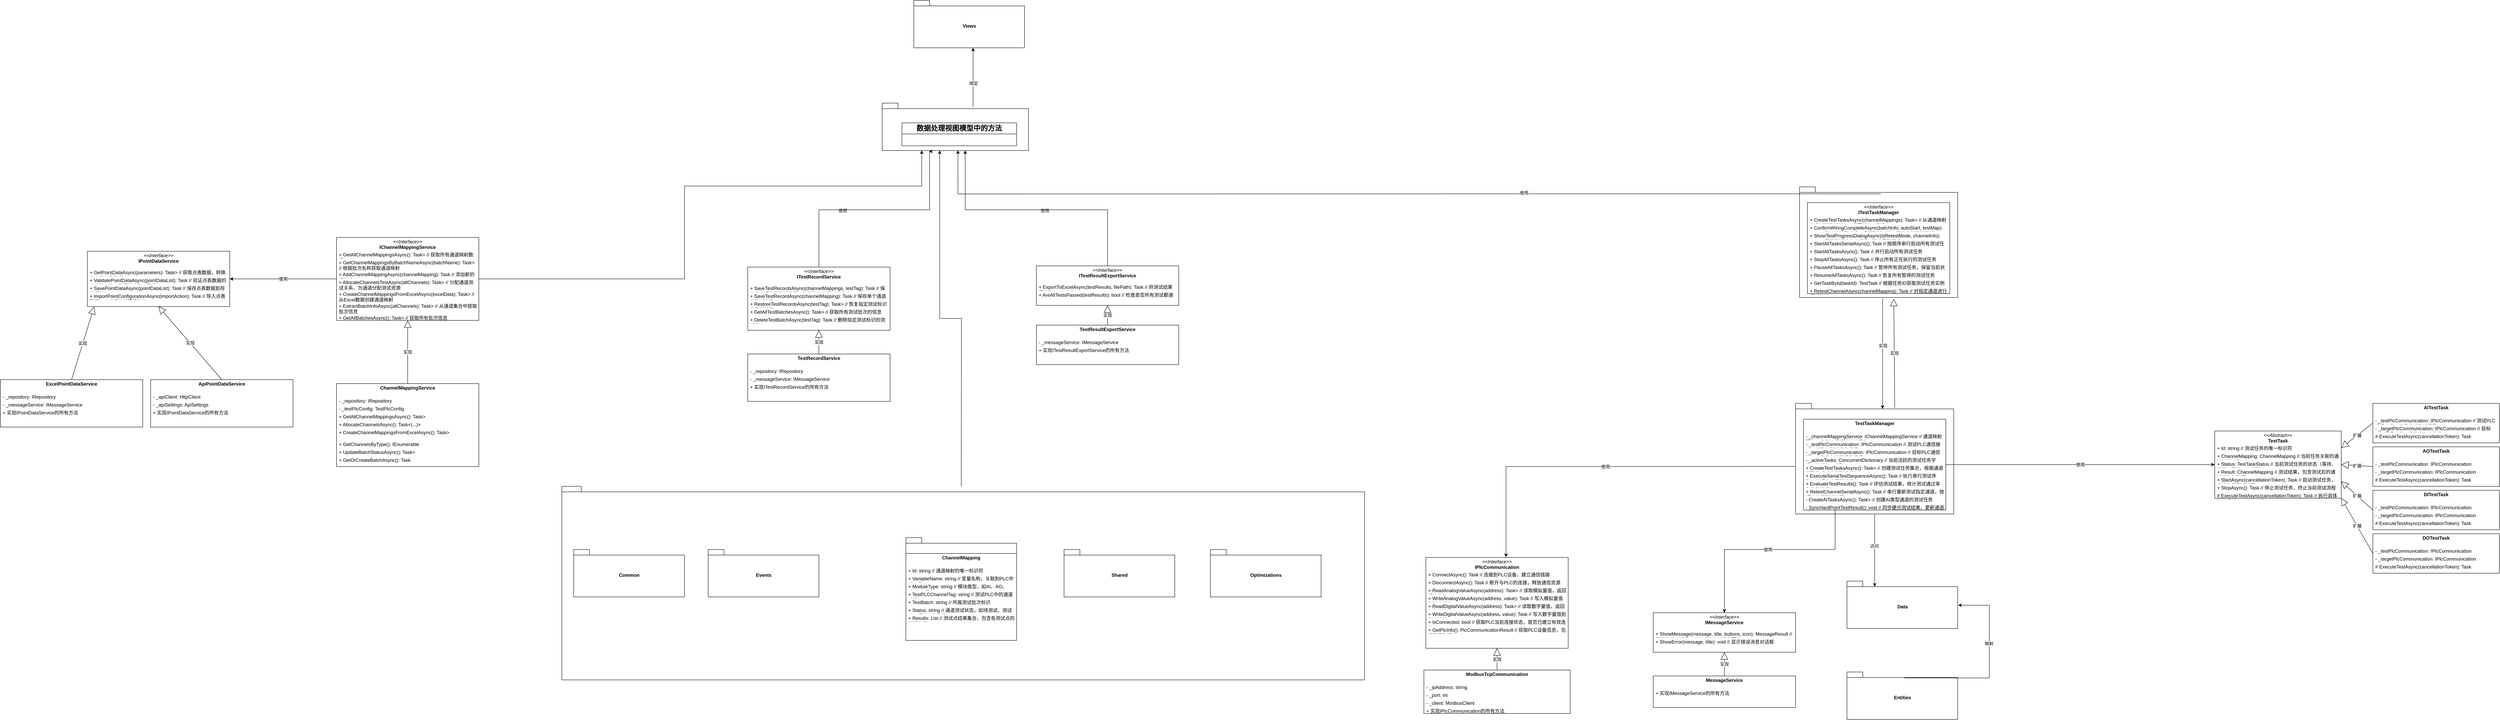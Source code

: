 <mxfile version="25.0.2">
  <diagram id="MxbIoY4iiKl5vORPyIVy" name="项目架构图">
    <mxGraphModel dx="922" dy="532" grid="1" gridSize="10" guides="1" tooltips="1" connect="1" arrows="1" fold="1" page="1" pageScale="1" pageWidth="10000" pageHeight="10000" math="0" shadow="0">
      <root>
        <mxCell id="0" />
        <mxCell id="1" parent="0" />
        <mxCell id="6" value="IServices" style="shape=folder;fontStyle=1;spacingTop=10;tabWidth=40;tabHeight=14;tabPosition=left;html=1;" parent="1" vertex="1">
          <mxGeometry x="9030" y="3002" width="400" height="280" as="geometry" />
        </mxCell>
        <mxCell id="7" value="Services" style="shape=folder;fontStyle=1;spacingTop=10;tabWidth=40;tabHeight=14;tabPosition=left;html=1;" parent="1" vertex="1">
          <mxGeometry x="9020" y="3550" width="400" height="280" as="geometry" />
        </mxCell>
        <mxCell id="8" value="ViewModels" style="shape=folder;fontStyle=1;spacingTop=10;tabWidth=40;tabHeight=14;tabPosition=left;html=1;" parent="1" vertex="1">
          <mxGeometry x="6710" y="2790" width="370" height="120" as="geometry" />
        </mxCell>
        <mxCell id="9" value="Views" style="shape=folder;fontStyle=1;spacingTop=10;tabWidth=40;tabHeight=14;tabPosition=left;html=1;" parent="1" vertex="1">
          <mxGeometry x="6790" y="2530" width="280" height="120" as="geometry" />
        </mxCell>
        <mxCell id="10" value="Data" style="shape=folder;fontStyle=1;spacingTop=10;tabWidth=40;tabHeight=14;tabPosition=left;html=1;" parent="1" vertex="1">
          <mxGeometry x="9150" y="4000" width="280" height="120" as="geometry" />
        </mxCell>
        <mxCell id="11" value="Entities" style="shape=folder;fontStyle=1;spacingTop=10;tabWidth=40;tabHeight=14;tabPosition=left;html=1;" parent="1" vertex="1">
          <mxGeometry x="9150" y="4230" width="280" height="120" as="geometry" />
        </mxCell>
        <mxCell id="18" style="edgeStyle=orthogonalEdgeStyle;rounded=0;orthogonalLoop=1;jettySize=auto;html=1;exitX=0.525;exitY=1.007;exitDx=0;exitDy=0;entryX=0;entryY=0;entryDx=220;entryDy=14;entryPerimeter=0;exitPerimeter=0;" parent="1" source="6" target="7" edge="1">
          <mxGeometry relative="1" as="geometry" />
        </mxCell>
        <mxCell id="19" value="实现" style="edgeLabel;html=1;align=center;verticalAlign=middle;resizable=0;points=[];" parent="18" vertex="1" connectable="0">
          <mxGeometry x="-0.143" y="1" relative="1" as="geometry">
            <mxPoint as="offset" />
          </mxGeometry>
        </mxCell>
        <mxCell id="20" style="edgeStyle=orthogonalEdgeStyle;rounded=0;orthogonalLoop=1;jettySize=auto;html=1;exitX=0.513;exitY=0.063;exitDx=0;exitDy=0;entryX=0.518;entryY=0.997;entryDx=0;entryDy=0;entryPerimeter=0;exitPerimeter=0;" parent="1" source="6" target="8" edge="1">
          <mxGeometry relative="1" as="geometry">
            <Array as="points">
              <mxPoint x="8455" y="3020" />
              <mxPoint x="6945" y="3020" />
            </Array>
          </mxGeometry>
        </mxCell>
        <mxCell id="21" value="使用" style="edgeLabel;html=1;align=center;verticalAlign=middle;resizable=0;points=[];" parent="20" vertex="1" connectable="0">
          <mxGeometry x="-0.262" y="-3" relative="1" as="geometry">
            <mxPoint as="offset" />
          </mxGeometry>
        </mxCell>
        <mxCell id="22" style="edgeStyle=orthogonalEdgeStyle;rounded=0;orthogonalLoop=1;jettySize=auto;html=1;exitX=0.5;exitY=1;exitDx=0;exitDy=0;entryX=0;entryY=0;entryDx=70;entryDy=14;entryPerimeter=0;" parent="1" source="7" target="10" edge="1">
          <mxGeometry relative="1" as="geometry" />
        </mxCell>
        <mxCell id="23" value="访问" style="edgeLabel;html=1;align=center;verticalAlign=middle;resizable=0;points=[];" parent="22" vertex="1" connectable="0">
          <mxGeometry x="-0.125" y="-1" relative="1" as="geometry">
            <mxPoint as="offset" />
          </mxGeometry>
        </mxCell>
        <mxCell id="24" style="edgeStyle=orthogonalEdgeStyle;rounded=0;orthogonalLoop=1;jettySize=auto;html=1;" parent="1" edge="1">
          <mxGeometry relative="1" as="geometry">
            <mxPoint x="6940" y="2800" as="sourcePoint" />
            <mxPoint x="6940" y="2650" as="targetPoint" />
            <Array as="points">
              <mxPoint x="6940" y="2650" />
            </Array>
          </mxGeometry>
        </mxCell>
        <mxCell id="25" value="绑定" style="edgeLabel;html=1;align=center;verticalAlign=middle;resizable=0;points=[];" parent="24" vertex="1" connectable="0">
          <mxGeometry x="-0.2" y="-1" relative="1" as="geometry">
            <mxPoint as="offset" />
          </mxGeometry>
        </mxCell>
        <mxCell id="iT-1" value="&lt;p style=&quot;margin:0px;margin-top:4px;text-align:center;&quot;&gt;&lt;i&gt;&amp;lt;&amp;lt;Interface&amp;gt;&amp;gt;&lt;/i&gt;&lt;br&gt;&lt;b&gt;ITestTaskManager&lt;/b&gt;&lt;/p&gt;" style="verticalAlign=top;align=left;overflow=fill;fontSize=12;fontFamily=Helvetica;html=1;whiteSpace=wrap;" parent="1" vertex="1">
          <mxGeometry x="9050" y="3042" width="360" height="230" as="geometry" />
        </mxCell>
        <mxCell id="iT-2" value="+ CreateTestTasksAsync(channelMappings): Task&lt;IEnumerable&lt;string&gt;&gt; // 从通道映射集合创建测试任务，返回任务ID列表" style="text;strokeColor=none;fillColor=none;align=left;verticalAlign=top;spacingLeft=4;spacingRight=4;overflow=hidden;rotatable=0;points=[[0,0.5],[1,0.5]];portConstraint=eastwest;whiteSpace=wrap;html=1;" parent="1" vertex="1">
          <mxGeometry x="9050" y="3072" width="360" height="20" as="geometry" />
        </mxCell>
        <mxCell id="iT-3" value="+ ConfirmWiringCompleteAsync(batchInfo, autoStart, testMap): Task&lt;bool&gt; // 确认接线已完成，启用测试功能，可选自动开始测试" style="text;strokeColor=none;fillColor=none;align=left;verticalAlign=top;spacingLeft=4;spacingRight=4;overflow=hidden;rotatable=0;points=[[0,0.5],[1,0.5]];portConstraint=eastwest;whiteSpace=wrap;html=1;" parent="1" vertex="1">
          <mxGeometry x="9050" y="3092" width="360" height="20" as="geometry" />
        </mxCell>
        <mxCell id="iT-4" value="+ ShowTestProgressDialogAsync(isRetestMode, channelInfo): Task // 显示测试进度对话框，可选重测模式" style="text;strokeColor=none;fillColor=none;align=left;verticalAlign=top;spacingLeft=4;spacingRight=4;overflow=hidden;rotatable=0;points=[[0,0.5],[1,0.5]];portConstraint=eastwest;whiteSpace=wrap;html=1;" parent="1" vertex="1">
          <mxGeometry x="9050" y="3112" width="360" height="20" as="geometry" />
        </mxCell>
        <mxCell id="iT-5" value="+ StartAllTasksSerialAsync(): Task&lt;bool&gt; // 按顺序串行启动所有测试任务" style="text;strokeColor=none;fillColor=none;align=left;verticalAlign=top;spacingLeft=4;spacingRight=4;overflow=hidden;rotatable=0;points=[[0,0.5],[1,0.5]];portConstraint=eastwest;whiteSpace=wrap;html=1;" parent="1" vertex="1">
          <mxGeometry x="9050" y="3132" width="360" height="20" as="geometry" />
        </mxCell>
        <mxCell id="iT-6" value="+ StartAllTasksAsync(): Task&lt;bool&gt; // 并行启动所有测试任务" style="text;strokeColor=none;fillColor=none;align=left;verticalAlign=top;spacingLeft=4;spacingRight=4;overflow=hidden;rotatable=0;points=[[0,0.5],[1,0.5]];portConstraint=eastwest;whiteSpace=wrap;html=1;" parent="1" vertex="1">
          <mxGeometry x="9050" y="3152" width="360" height="20" as="geometry" />
        </mxCell>
        <mxCell id="iT-7" value="+ StopAllTasksAsync(): Task&lt;bool&gt; // 停止所有正在执行的测试任务" style="text;strokeColor=none;fillColor=none;align=left;verticalAlign=top;spacingLeft=4;spacingRight=4;overflow=hidden;rotatable=0;points=[[0,0.5],[1,0.5]];portConstraint=eastwest;whiteSpace=wrap;html=1;" parent="1" vertex="1">
          <mxGeometry x="9050" y="3172" width="360" height="20" as="geometry" />
        </mxCell>
        <mxCell id="iT-8" value="+ PauseAllTasksAsync(): Task&lt;bool&gt; // 暂停所有测试任务，保留当前状态" style="text;strokeColor=none;fillColor=none;align=left;verticalAlign=top;spacingLeft=4;spacingRight=4;overflow=hidden;rotatable=0;points=[[0,0.5],[1,0.5]];portConstraint=eastwest;whiteSpace=wrap;html=1;" parent="1" vertex="1">
          <mxGeometry x="9050" y="3192" width="360" height="20" as="geometry" />
        </mxCell>
        <mxCell id="iT-9" value="+ ResumeAllTasksAsync(): Task&lt;bool&gt; // 恢复所有暂停的测试任务" style="text;strokeColor=none;fillColor=none;align=left;verticalAlign=top;spacingLeft=4;spacingRight=4;overflow=hidden;rotatable=0;points=[[0,0.5],[1,0.5]];portConstraint=eastwest;whiteSpace=wrap;html=1;" parent="1" vertex="1">
          <mxGeometry x="9050" y="3212" width="360" height="20" as="geometry" />
        </mxCell>
        <mxCell id="iT-10" value="+ GetTaskById(taskId): TestTask // 根据任务ID获取测试任务实例" style="text;strokeColor=none;fillColor=none;align=left;verticalAlign=top;spacingLeft=4;spacingRight=4;overflow=hidden;rotatable=0;points=[[0,0.5],[1,0.5]];portConstraint=eastwest;whiteSpace=wrap;html=1;" parent="1" vertex="1">
          <mxGeometry x="9050" y="3232" width="360" height="20" as="geometry" />
        </mxCell>
        <mxCell id="iT-11" value="+ RetestChannelAsync(channelMapping): Task&lt;bool&gt; // 对指定通道进行重新测试" style="text;strokeColor=none;fillColor=none;align=left;verticalAlign=top;spacingLeft=4;spacingRight=4;overflow=hidden;rotatable=0;points=[[0,0.5],[1,0.5]];portConstraint=eastwest;whiteSpace=wrap;html=1;" parent="1" vertex="1">
          <mxGeometry x="9050" y="3252" width="360" height="20" as="geometry" />
        </mxCell>
        <mxCell id="sT-1" value="&lt;p style=&quot;margin:0px;margin-top:4px;text-align:center;&quot;&gt;&lt;b&gt;TestTaskManager&lt;/b&gt;&lt;/p&gt;" style="verticalAlign=top;align=left;overflow=fill;fontSize=12;fontFamily=Helvetica;html=1;whiteSpace=wrap;" parent="1" vertex="1">
          <mxGeometry x="9040" y="3590" width="360" height="230" as="geometry" />
        </mxCell>
        <mxCell id="sT-2" value="- _channelMappingService: IChannelMappingService // 通道映射服务，用于处理通道映射信息" style="text;strokeColor=none;fillColor=none;align=left;verticalAlign=top;spacingLeft=4;spacingRight=4;overflow=hidden;rotatable=0;points=[[0,0.5],[1,0.5]];portConstraint=eastwest;whiteSpace=wrap;html=1;" parent="1" vertex="1">
          <mxGeometry x="9040" y="3620" width="360" height="20" as="geometry" />
        </mxCell>
        <mxCell id="sT-3" value="- _testPlcCommunication: IPlcCommunication // 测试PLC通信接口，用于与测试设备通信" style="text;strokeColor=none;fillColor=none;align=left;verticalAlign=top;spacingLeft=4;spacingRight=4;overflow=hidden;rotatable=0;points=[[0,0.5],[1,0.5]];portConstraint=eastwest;whiteSpace=wrap;html=1;" parent="1" vertex="1">
          <mxGeometry x="9040" y="3640" width="360" height="20" as="geometry" />
        </mxCell>
        <mxCell id="sT-4" value="- _targetPlcCommunication: IPlcCommunication // 目标PLC通信接口，用于与被测设备通信" style="text;strokeColor=none;fillColor=none;align=left;verticalAlign=top;spacingLeft=4;spacingRight=4;overflow=hidden;rotatable=0;points=[[0,0.5],[1,0.5]];portConstraint=eastwest;whiteSpace=wrap;html=1;" parent="1" vertex="1">
          <mxGeometry x="9040" y="3660" width="360" height="20" as="geometry" />
        </mxCell>
        <mxCell id="sT-5" value="- _activeTasks: ConcurrentDictionary&lt;string, TestTask&gt; // 当前活跃的测试任务字典，按任务ID索引" style="text;strokeColor=none;fillColor=none;align=left;verticalAlign=top;spacingLeft=4;spacingRight=4;overflow=hidden;rotatable=0;points=[[0,0.5],[1,0.5]];portConstraint=eastwest;whiteSpace=wrap;html=1;" parent="1" vertex="1">
          <mxGeometry x="9040" y="3680" width="360" height="20" as="geometry" />
        </mxCell>
        <mxCell id="sT-6" value="+ CreateTestTasksAsync(): Task&lt;IEnumerable&lt;string&gt;&gt; // 创建测试任务集合，根据通道类型生成对应的测试任务" style="text;strokeColor=none;fillColor=none;align=left;verticalAlign=top;spacingLeft=4;spacingRight=4;overflow=hidden;rotatable=0;points=[[0,0.5],[1,0.5]];portConstraint=eastwest;whiteSpace=wrap;html=1;" parent="1" vertex="1">
          <mxGeometry x="9040" y="3700" width="360" height="20" as="geometry" />
        </mxCell>
        <mxCell id="sT-7" value="+ ExecuteSerialTestSequenceAsync(): Task // 执行串行测试序列，按顺序处理测试任务" style="text;strokeColor=none;fillColor=none;align=left;verticalAlign=top;spacingLeft=4;spacingRight=4;overflow=hidden;rotatable=0;points=[[0,0.5],[1,0.5]];portConstraint=eastwest;whiteSpace=wrap;html=1;" parent="1" vertex="1">
          <mxGeometry x="9040" y="3720" width="360" height="20" as="geometry" />
        </mxCell>
        <mxCell id="sT-8" value="+ EvaluateTestResults(): Task // 评估测试结果，统计测试通过率和失败情况" style="text;strokeColor=none;fillColor=none;align=left;verticalAlign=top;spacingLeft=4;spacingRight=4;overflow=hidden;rotatable=0;points=[[0,0.5],[1,0.5]];portConstraint=eastwest;whiteSpace=wrap;html=1;" parent="1" vertex="1">
          <mxGeometry x="9040" y="3740" width="360" height="20" as="geometry" />
        </mxCell>
        <mxCell id="sT-9" value="+ RetestChannelSerialAsync(): Task&lt;bool&gt; // 串行重新测试指定通道，按顺序执行测试流程" style="text;strokeColor=none;fillColor=none;align=left;verticalAlign=top;spacingLeft=4;spacingRight=4;overflow=hidden;rotatable=0;points=[[0,0.5],[1,0.5]];portConstraint=eastwest;whiteSpace=wrap;html=1;" parent="1" vertex="1">
          <mxGeometry x="9040" y="3760" width="360" height="20" as="geometry" />
        </mxCell>
        <mxCell id="sT-10" value="- CreateAITasksAsync(): Task&lt;IEnumerable&lt;string&gt;&gt; // 创建AI类型通道的测试任务" style="text;strokeColor=none;fillColor=none;align=left;verticalAlign=top;spacingLeft=4;spacingRight=4;overflow=hidden;rotatable=0;points=[[0,0.5],[1,0.5]];portConstraint=eastwest;whiteSpace=wrap;html=1;" parent="1" vertex="1">
          <mxGeometry x="9040" y="3780" width="360" height="20" as="geometry" />
        </mxCell>
        <mxCell id="sT-11" value="- SyncHardPointTestResult(): void // 同步硬点测试结果，更新通道状态" style="text;strokeColor=none;fillColor=none;align=left;verticalAlign=top;spacingLeft=4;spacingRight=4;overflow=hidden;rotatable=0;points=[[0,0.5],[1,0.5]];portConstraint=eastwest;whiteSpace=wrap;html=1;" parent="1" vertex="1">
          <mxGeometry x="9040" y="3800" width="360" height="20" as="geometry" />
        </mxCell>
        <mxCell id="i-s-1" value="实现" style="endArrow=block;endSize=16;endFill=0;html=1;rounded=0;entryX=0.596;entryY=1.012;entryDx=0;entryDy=0;exitX=0.627;exitY=0.04;exitDx=0;exitDy=0;exitPerimeter=0;entryPerimeter=0;" parent="1" source="7" target="6" edge="1">
          <mxGeometry width="160" relative="1" as="geometry">
            <mxPoint x="8310" y="4166.8" as="sourcePoint" />
            <mxPoint x="8470" y="4166.8" as="targetPoint" />
          </mxGeometry>
        </mxCell>
        <mxCell id="iC-1" value="&lt;p style=&quot;margin:0px;margin-top:4px;text-align:center;&quot;&gt;&lt;i&gt;&amp;lt;&amp;lt;Interface&amp;gt;&amp;gt;&lt;/i&gt;&lt;br&gt;&lt;b&gt;IChannelMappingService&lt;/b&gt;&lt;/p&gt;" style="verticalAlign=top;align=left;overflow=fill;fontSize=12;fontFamily=Helvetica;html=1;whiteSpace=wrap;" parent="1" vertex="1">
          <mxGeometry x="5330" y="3130" width="360" height="210" as="geometry" />
        </mxCell>
        <mxCell id="iC-2" value="+ GetAllChannelMappingsAsync(): Task&lt;IEnumerable&lt;ChannelMapping&gt;&gt; // 获取所有通道映射数据" style="text;strokeColor=none;fillColor=none;align=left;verticalAlign=top;spacingLeft=4;spacingRight=4;overflow=hidden;rotatable=0;points=[[0,0.5],[1,0.5]];portConstraint=eastwest;whiteSpace=wrap;html=1;" parent="1" vertex="1">
          <mxGeometry x="5330" y="3160" width="360" height="20" as="geometry" />
        </mxCell>
        <mxCell id="iC-3" value="+ GetChannelMappingsByBatchNameAsync(batchName): Task&lt;IEnumerable&lt;ChannelMapping&gt;&gt; // 根据批次名称获取通道映射" style="text;strokeColor=none;fillColor=none;align=left;verticalAlign=top;spacingLeft=4;spacingRight=4;overflow=hidden;rotatable=0;points=[[0,0.5],[1,0.5]];portConstraint=eastwest;whiteSpace=wrap;html=1;" parent="1" vertex="1">
          <mxGeometry x="5330" y="3180" width="360" height="30" as="geometry" />
        </mxCell>
        <mxCell id="iC-4" value="+ AddChannelMappingAsync(channelMapping): Task&lt;bool&gt; // 添加新的通道映射" style="text;strokeColor=none;fillColor=none;align=left;verticalAlign=top;spacingLeft=4;spacingRight=4;overflow=hidden;rotatable=0;points=[[0,0.5],[1,0.5]];portConstraint=eastwest;whiteSpace=wrap;html=1;" parent="1" vertex="1">
          <mxGeometry x="5330" y="3210" width="360" height="20" as="geometry" />
        </mxCell>
        <mxCell id="iC-5" value="+ AllocateChannelsTestAsync(allChannels): Task&lt;IEnumerable&lt;ChannelMapping&gt;&gt; // 分配通道测试关系，为通道分配测试资源" style="text;strokeColor=none;fillColor=none;align=left;verticalAlign=top;spacingLeft=4;spacingRight=4;overflow=hidden;rotatable=0;points=[[0,0.5],[1,0.5]];portConstraint=eastwest;whiteSpace=wrap;html=1;" parent="1" vertex="1">
          <mxGeometry x="5330" y="3230" width="360" height="30" as="geometry" />
        </mxCell>
        <mxCell id="iC-6" value="+ CreateChannelMappingsFromExcelAsync(excelData): Task&lt;IEnumerable&lt;ChannelMapping&gt;&gt; // 从Excel数据创建通道映射" style="text;strokeColor=none;fillColor=none;align=left;verticalAlign=top;spacingLeft=4;spacingRight=4;overflow=hidden;rotatable=0;points=[[0,0.5],[1,0.5]];portConstraint=eastwest;whiteSpace=wrap;html=1;" parent="1" vertex="1">
          <mxGeometry x="5330" y="3260" width="360" height="30" as="geometry" />
        </mxCell>
        <mxCell id="iC-7" value="+ ExtractBatchInfoAsync(allChannels): Task&lt;IEnumerable&lt;BatchInfo&gt;&gt; // 从通道集合中提取批次信息" style="text;strokeColor=none;fillColor=none;align=left;verticalAlign=top;spacingLeft=4;spacingRight=4;overflow=hidden;rotatable=0;points=[[0,0.5],[1,0.5]];portConstraint=eastwest;whiteSpace=wrap;html=1;" parent="1" vertex="1">
          <mxGeometry x="5330" y="3290" width="360" height="30" as="geometry" />
        </mxCell>
        <mxCell id="iC-8" value="+ GetAllBatchesAsync(): Task&lt;IEnumerable&lt;BatchInfo&gt;&gt; // 获取所有批次信息" style="text;strokeColor=none;fillColor=none;align=left;verticalAlign=top;spacingLeft=4;spacingRight=4;overflow=hidden;rotatable=0;points=[[0,0.5],[1,0.5]];portConstraint=eastwest;whiteSpace=wrap;html=1;" parent="1" vertex="1">
          <mxGeometry x="5330" y="3320" width="360" height="20" as="geometry" />
        </mxCell>
        <mxCell id="sC-1" value="&lt;p style=&quot;margin:0px;margin-top:4px;text-align:center;&quot;&gt;&lt;b&gt;ChannelMappingService&lt;/b&gt;&lt;/p&gt;" style="verticalAlign=top;align=left;overflow=fill;fontSize=12;fontFamily=Helvetica;html=1;whiteSpace=wrap;" parent="1" vertex="1">
          <mxGeometry x="5330" y="3500" width="360" height="210" as="geometry" />
        </mxCell>
        <mxCell id="sC-2" value="- _repository: IRepository" style="text;strokeColor=none;fillColor=none;align=left;verticalAlign=top;spacingLeft=4;spacingRight=4;overflow=hidden;rotatable=0;points=[[0,0.5],[1,0.5]];portConstraint=eastwest;whiteSpace=wrap;html=1;" parent="1" vertex="1">
          <mxGeometry x="5330" y="3530" width="360" height="20" as="geometry" />
        </mxCell>
        <mxCell id="sC-3" value="- _testPlcConfig: TestPlcConfig" style="text;strokeColor=none;fillColor=none;align=left;verticalAlign=top;spacingLeft=4;spacingRight=4;overflow=hidden;rotatable=0;points=[[0,0.5],[1,0.5]];portConstraint=eastwest;whiteSpace=wrap;html=1;" parent="1" vertex="1">
          <mxGeometry x="5330" y="3550" width="360" height="20" as="geometry" />
        </mxCell>
        <mxCell id="sC-4" value="+ GetAllChannelMappingsAsync(): Task&lt;IEnumerable&lt;ChannelMapping&gt;&gt;" style="text;strokeColor=none;fillColor=none;align=left;verticalAlign=top;spacingLeft=4;spacingRight=4;overflow=hidden;rotatable=0;points=[[0,0.5],[1,0.5]];portConstraint=eastwest;whiteSpace=wrap;html=1;" parent="1" vertex="1">
          <mxGeometry x="5330" y="3570" width="360" height="20" as="geometry" />
        </mxCell>
        <mxCell id="sC-5" value="+ AllocateChannelsAsync(): Task&lt;(...)&gt;" style="text;strokeColor=none;fillColor=none;align=left;verticalAlign=top;spacingLeft=4;spacingRight=4;overflow=hidden;rotatable=0;points=[[0,0.5],[1,0.5]];portConstraint=eastwest;whiteSpace=wrap;html=1;" parent="1" vertex="1">
          <mxGeometry x="5330" y="3590" width="360" height="20" as="geometry" />
        </mxCell>
        <mxCell id="sC-6" value="+ CreateChannelMappingsFromExcelAsync(): Task&lt;IEnumerable&lt;ChannelMapping&gt;&gt;" style="text;strokeColor=none;fillColor=none;align=left;verticalAlign=top;spacingLeft=4;spacingRight=4;overflow=hidden;rotatable=0;points=[[0,0.5],[1,0.5]];portConstraint=eastwest;whiteSpace=wrap;html=1;" parent="1" vertex="1">
          <mxGeometry x="5330" y="3610" width="360" height="30" as="geometry" />
        </mxCell>
        <mxCell id="sC-7" value="+ GetChannelsByType(): IEnumerable&lt;ChannelMapping&gt;" style="text;strokeColor=none;fillColor=none;align=left;verticalAlign=top;spacingLeft=4;spacingRight=4;overflow=hidden;rotatable=0;points=[[0,0.5],[1,0.5]];portConstraint=eastwest;whiteSpace=wrap;html=1;" parent="1" vertex="1">
          <mxGeometry x="5330" y="3640" width="360" height="20" as="geometry" />
        </mxCell>
        <mxCell id="sC-8" value="+ UpdateBatchStatusAsync(): Task&lt;IEnumerable&lt;BatchInfo&gt;&gt;" style="text;strokeColor=none;fillColor=none;align=left;verticalAlign=top;spacingLeft=4;spacingRight=4;overflow=hidden;rotatable=0;points=[[0,0.5],[1,0.5]];portConstraint=eastwest;whiteSpace=wrap;html=1;" parent="1" vertex="1">
          <mxGeometry x="5330" y="3660" width="360" height="20" as="geometry" />
        </mxCell>
        <mxCell id="sC-9" value="+ GetOrCreateBatchAsync(): Task&lt;BatchInfo&gt;" style="text;strokeColor=none;fillColor=none;align=left;verticalAlign=top;spacingLeft=4;spacingRight=4;overflow=hidden;rotatable=0;points=[[0,0.5],[1,0.5]];portConstraint=eastwest;whiteSpace=wrap;html=1;" parent="1" vertex="1">
          <mxGeometry x="5330" y="3680" width="360" height="20" as="geometry" />
        </mxCell>
        <mxCell id="i-s-2" value="实现" style="endArrow=block;endSize=16;endFill=0;html=1;rounded=0;exitX=0.5;exitY=0;exitDx=0;exitDy=0;" parent="1" source="sC-1" target="iC-1" edge="1">
          <mxGeometry width="160" relative="1" as="geometry">
            <mxPoint x="5690" y="2840" as="sourcePoint" />
            <mxPoint x="5850" y="2840" as="targetPoint" />
          </mxGeometry>
        </mxCell>
        <mxCell id="iP-1" value="&lt;p style=&quot;margin:0px;margin-top:4px;text-align:center;&quot;&gt;&lt;i&gt;&amp;lt;&amp;lt;Interface&amp;gt;&amp;gt;&lt;/i&gt;&lt;br&gt;&lt;b&gt;IPlcCommunication&lt;/b&gt;&lt;/p&gt;" style="verticalAlign=top;align=left;overflow=fill;fontSize=12;fontFamily=Helvetica;html=1;whiteSpace=wrap;" parent="1" vertex="1">
          <mxGeometry x="8085" y="3940" width="360" height="230" as="geometry" />
        </mxCell>
        <mxCell id="iP-2" value="+ ConnectAsync(): Task&lt;PlcCommunicationResult&gt; // 连接到PLC设备，建立通信链路" style="text;strokeColor=none;fillColor=none;align=left;verticalAlign=top;spacingLeft=4;spacingRight=4;overflow=hidden;rotatable=0;points=[[0,0.5],[1,0.5]];portConstraint=eastwest;whiteSpace=wrap;html=1;" parent="1" vertex="1">
          <mxGeometry x="8085" y="3970" width="360" height="20" as="geometry" />
        </mxCell>
        <mxCell id="iP-3" value="+ DisconnectAsync(): Task&lt;PlcCommunicationResult&gt; // 断开与PLC的连接，释放通信资源" style="text;strokeColor=none;fillColor=none;align=left;verticalAlign=top;spacingLeft=4;spacingRight=4;overflow=hidden;rotatable=0;points=[[0,0.5],[1,0.5]];portConstraint=eastwest;whiteSpace=wrap;html=1;" parent="1" vertex="1">
          <mxGeometry x="8085" y="3990" width="360" height="20" as="geometry" />
        </mxCell>
        <mxCell id="iP-4" value="+ ReadAnalogValueAsync(address): Task&lt;PlcCommunicationResult&lt;float&gt;&gt; // 读取模拟量值，返回浮点数值" style="text;strokeColor=none;fillColor=none;align=left;verticalAlign=top;spacingLeft=4;spacingRight=4;overflow=hidden;rotatable=0;points=[[0,0.5],[1,0.5]];portConstraint=eastwest;whiteSpace=wrap;html=1;" parent="1" vertex="1">
          <mxGeometry x="8085" y="4010" width="360" height="20" as="geometry" />
        </mxCell>
        <mxCell id="iP-5" value="+ WriteAnalogValueAsync(address, value): Task&lt;PlcCommunicationResult&gt; // 写入模拟量值到指定地址" style="text;strokeColor=none;fillColor=none;align=left;verticalAlign=top;spacingLeft=4;spacingRight=4;overflow=hidden;rotatable=0;points=[[0,0.5],[1,0.5]];portConstraint=eastwest;whiteSpace=wrap;html=1;" parent="1" vertex="1">
          <mxGeometry x="8085" y="4030" width="360" height="20" as="geometry" />
        </mxCell>
        <mxCell id="iP-6" value="+ ReadDigitalValueAsync(address): Task&lt;PlcCommunicationResult&lt;bool&gt;&gt; // 读取数字量值，返回布尔值" style="text;strokeColor=none;fillColor=none;align=left;verticalAlign=top;spacingLeft=4;spacingRight=4;overflow=hidden;rotatable=0;points=[[0,0.5],[1,0.5]];portConstraint=eastwest;whiteSpace=wrap;html=1;" parent="1" vertex="1">
          <mxGeometry x="8085" y="4050" width="360" height="20" as="geometry" />
        </mxCell>
        <mxCell id="iP-7" value="+ WriteDigitalValueAsync(address, value): Task&lt;PlcCommunicationResult&gt; // 写入数字量值到指定地址" style="text;strokeColor=none;fillColor=none;align=left;verticalAlign=top;spacingLeft=4;spacingRight=4;overflow=hidden;rotatable=0;points=[[0,0.5],[1,0.5]];portConstraint=eastwest;whiteSpace=wrap;html=1;" parent="1" vertex="1">
          <mxGeometry x="8085" y="4070" width="360" height="20" as="geometry" />
        </mxCell>
        <mxCell id="iP-8" value="+ IsConnected: bool // 获取PLC当前连接状态，是否已建立有效连接" style="text;strokeColor=none;fillColor=none;align=left;verticalAlign=top;spacingLeft=4;spacingRight=4;overflow=hidden;rotatable=0;points=[[0,0.5],[1,0.5]];portConstraint=eastwest;whiteSpace=wrap;html=1;" parent="1" vertex="1">
          <mxGeometry x="8085" y="4090" width="360" height="20" as="geometry" />
        </mxCell>
        <mxCell id="iP-9" value="+ GetPlcInfo(): PlcCommunicationResult&lt;string&gt; // 获取PLC设备信息，包括型号和版本" style="text;strokeColor=none;fillColor=none;align=left;verticalAlign=top;spacingLeft=4;spacingRight=4;overflow=hidden;rotatable=0;points=[[0,0.5],[1,0.5]];portConstraint=eastwest;whiteSpace=wrap;html=1;" parent="1" vertex="1">
          <mxGeometry x="8085" y="4110" width="360" height="20" as="geometry" />
        </mxCell>
        <mxCell id="sP-1" value="&lt;p style=&quot;margin:0px;margin-top:4px;text-align:center;&quot;&gt;&lt;b&gt;ModbusTcpCommunication&lt;/b&gt;&lt;/p&gt;" style="verticalAlign=top;align=left;overflow=fill;fontSize=12;fontFamily=Helvetica;html=1;whiteSpace=wrap;" parent="1" vertex="1">
          <mxGeometry x="8080" y="4225" width="370" height="110" as="geometry" />
        </mxCell>
        <mxCell id="sP-2" value="- _ipAddress: string" style="text;strokeColor=none;fillColor=none;align=left;verticalAlign=top;spacingLeft=4;spacingRight=4;overflow=hidden;rotatable=0;points=[[0,0.5],[1,0.5]];portConstraint=eastwest;whiteSpace=wrap;html=1;" parent="1" vertex="1">
          <mxGeometry x="8080" y="4255" width="370" height="20" as="geometry" />
        </mxCell>
        <mxCell id="sP-3" value="- _port: int" style="text;strokeColor=none;fillColor=none;align=left;verticalAlign=top;spacingLeft=4;spacingRight=4;overflow=hidden;rotatable=0;points=[[0,0.5],[1,0.5]];portConstraint=eastwest;whiteSpace=wrap;html=1;" parent="1" vertex="1">
          <mxGeometry x="8080" y="4275" width="370" height="20" as="geometry" />
        </mxCell>
        <mxCell id="sP-4" value="- _client: ModbusClient" style="text;strokeColor=none;fillColor=none;align=left;verticalAlign=top;spacingLeft=4;spacingRight=4;overflow=hidden;rotatable=0;points=[[0,0.5],[1,0.5]];portConstraint=eastwest;whiteSpace=wrap;html=1;" parent="1" vertex="1">
          <mxGeometry x="8080" y="4295" width="370" height="20" as="geometry" />
        </mxCell>
        <mxCell id="sP-5" value="+ 实现IPlcCommunication的所有方法" style="text;strokeColor=none;fillColor=none;align=left;verticalAlign=top;spacingLeft=4;spacingRight=4;overflow=hidden;rotatable=0;points=[[0,0.5],[1,0.5]];portConstraint=eastwest;whiteSpace=wrap;html=1;" parent="1" vertex="1">
          <mxGeometry x="8080" y="4315" width="370" height="20" as="geometry" />
        </mxCell>
        <mxCell id="i-s-3" value="实现" style="endArrow=block;endSize=16;endFill=0;html=1;rounded=0;exitX=0.5;exitY=0;exitDx=0;exitDy=0;entryX=0.5;entryY=1;entryDx=0;entryDy=0;" parent="1" source="sP-1" target="iP-1" edge="1">
          <mxGeometry width="160" relative="1" as="geometry">
            <mxPoint x="8245" y="4055" as="sourcePoint" />
            <mxPoint x="8405" y="4055" as="targetPoint" />
          </mxGeometry>
        </mxCell>
        <mxCell id="m-tt-3" value="使用" style="edgeStyle=orthogonalEdgeStyle;rounded=0;orthogonalLoop=1;jettySize=auto;html=1;exitX=-0.002;exitY=0.57;exitDx=0;exitDy=0;entryX=0.563;entryY=-0.004;entryDx=0;entryDy=0;entryPerimeter=0;exitPerimeter=0;" parent="1" source="7" target="iP-1" edge="1">
          <mxGeometry relative="1" as="geometry">
            <Array as="points">
              <mxPoint x="8970" y="3710" />
              <mxPoint x="8288" y="3710" />
            </Array>
            <mxPoint x="9630" y="3410" as="targetPoint" />
          </mxGeometry>
        </mxCell>
        <mxCell id="tt-1" value="&lt;p style=&quot;margin:0px;margin-top:4px;text-align:center;&quot;&gt;&lt;i&gt;&amp;lt;&amp;lt;Abstract&amp;gt;&amp;gt;&lt;/i&gt;&lt;br&gt;&lt;b&gt;TestTask&lt;/b&gt;&lt;/p&gt;" style="verticalAlign=top;align=left;overflow=fill;fontSize=12;fontFamily=Helvetica;html=1;whiteSpace=wrap;" parent="1" vertex="1">
          <mxGeometry x="10080" y="3620" width="320" height="170" as="geometry" />
        </mxCell>
        <mxCell id="tt-2" value="+ Id: string // 测试任务的唯一标识符" style="text;strokeColor=none;fillColor=none;align=left;verticalAlign=top;spacingLeft=4;spacingRight=4;overflow=hidden;rotatable=0;points=[[0,0.5],[1,0.5]];portConstraint=eastwest;whiteSpace=wrap;html=1;" parent="1" vertex="1">
          <mxGeometry x="10080" y="3650" width="320" height="20" as="geometry" />
        </mxCell>
        <mxCell id="tt-3" value="+ ChannelMapping: ChannelMapping // 当前任务关联的通道映射对象" style="text;strokeColor=none;fillColor=none;align=left;verticalAlign=top;spacingLeft=4;spacingRight=4;overflow=hidden;rotatable=0;points=[[0,0.5],[1,0.5]];portConstraint=eastwest;whiteSpace=wrap;html=1;" parent="1" vertex="1">
          <mxGeometry x="10080" y="3670" width="320" height="20" as="geometry" />
        </mxCell>
        <mxCell id="tt-4" value="+ Status: TestTaskStatus // 当前测试任务的状态（等待、运行、暂停、完成等）" style="text;strokeColor=none;fillColor=none;align=left;verticalAlign=top;spacingLeft=4;spacingRight=4;overflow=hidden;rotatable=0;points=[[0,0.5],[1,0.5]];portConstraint=eastwest;whiteSpace=wrap;html=1;" parent="1" vertex="1">
          <mxGeometry x="10080" y="3690" width="320" height="20" as="geometry" />
        </mxCell>
        <mxCell id="tt-5" value="+ Result: ChannelMapping // 测试结果，包含测试后的通道状态和数据" style="text;strokeColor=none;fillColor=none;align=left;verticalAlign=top;spacingLeft=4;spacingRight=4;overflow=hidden;rotatable=0;points=[[0,0.5],[1,0.5]];portConstraint=eastwest;whiteSpace=wrap;html=1;" parent="1" vertex="1">
          <mxGeometry x="10080" y="3710" width="320" height="20" as="geometry" />
        </mxCell>
        <mxCell id="tt-6" value="+ StartAsync(cancellationToken): Task // 启动测试任务，开始执行测试流程" style="text;strokeColor=none;fillColor=none;align=left;verticalAlign=top;spacingLeft=4;spacingRight=4;overflow=hidden;rotatable=0;points=[[0,0.5],[1,0.5]];portConstraint=eastwest;whiteSpace=wrap;html=1;" parent="1" vertex="1">
          <mxGeometry x="10080" y="3730" width="320" height="20" as="geometry" />
        </mxCell>
        <mxCell id="tt-7" value="+ StopAsync(): Task // 停止测试任务，终止当前测试流程" style="text;strokeColor=none;fillColor=none;align=left;verticalAlign=top;spacingLeft=4;spacingRight=4;overflow=hidden;rotatable=0;points=[[0,0.5],[1,0.5]];portConstraint=eastwest;whiteSpace=wrap;html=1;" parent="1" vertex="1">
          <mxGeometry x="10080" y="3750" width="320" height="20" as="geometry" />
        </mxCell>
        <mxCell id="tt-8" value="# ExecuteTestAsync(cancellationToken): Task // 执行具体测试逻辑，由子类实现" style="text;strokeColor=none;fillColor=none;align=left;verticalAlign=top;spacingLeft=4;spacingRight=4;overflow=hidden;rotatable=0;points=[[0,0.5],[1,0.5]];portConstraint=eastwest;whiteSpace=wrap;html=1;" parent="1" vertex="1">
          <mxGeometry x="10080" y="3770" width="320" height="20" as="geometry" />
        </mxCell>
        <mxCell id="m-tt-1" value="使用" style="edgeStyle=orthogonalEdgeStyle;rounded=0;orthogonalLoop=1;jettySize=auto;html=1;exitX=1;exitY=0.5;exitDx=0;exitDy=0;entryX=0;entryY=0.5;entryDx=0;entryDy=0;" parent="1" source="sT-1" target="tt-1" edge="1">
          <mxGeometry relative="1" as="geometry" />
        </mxCell>
        <mxCell id="MlwB1fIyMWAuD7k9EIIq-29" style="edgeStyle=orthogonalEdgeStyle;rounded=0;orthogonalLoop=1;jettySize=auto;html=1;entryX=1.004;entryY=0.508;entryDx=0;entryDy=0;entryPerimeter=0;exitX=0.518;exitY=0.125;exitDx=0;exitDy=0;exitPerimeter=0;" parent="1" source="11" target="10" edge="1">
          <mxGeometry relative="1" as="geometry">
            <Array as="points">
              <mxPoint x="9510" y="4245" />
              <mxPoint x="9510" y="4061" />
            </Array>
          </mxGeometry>
        </mxCell>
        <mxCell id="MlwB1fIyMWAuD7k9EIIq-30" value="映射" style="edgeLabel;html=1;align=center;verticalAlign=middle;resizable=0;points=[];" parent="MlwB1fIyMWAuD7k9EIIq-29" vertex="1" connectable="0">
          <mxGeometry x="0.263" y="1" relative="1" as="geometry">
            <mxPoint as="offset" />
          </mxGeometry>
        </mxCell>
        <mxCell id="MlwB1fIyMWAuD7k9EIIq-31" style="edgeStyle=orthogonalEdgeStyle;rounded=0;orthogonalLoop=1;jettySize=auto;html=1;" parent="1" source="iC-1" edge="1">
          <mxGeometry relative="1" as="geometry">
            <Array as="points">
              <mxPoint x="6210" y="3235" />
              <mxPoint x="6210" y="3000" />
              <mxPoint x="6810" y="3000" />
              <mxPoint x="6810" y="2910" />
            </Array>
            <mxPoint x="6810" y="2910" as="targetPoint" />
          </mxGeometry>
        </mxCell>
        <mxCell id="BvOMLm0uWWLXNzVWoBdY-31" value="使用" style="edgeLabel;html=1;align=center;verticalAlign=middle;resizable=0;points=[];" parent="MlwB1fIyMWAuD7k9EIIq-31" vertex="1" connectable="0">
          <mxGeometry x="0.439" y="1" relative="1" as="geometry">
            <mxPoint x="115" y="63" as="offset" />
          </mxGeometry>
        </mxCell>
        <mxCell id="iD-1" value="&lt;p style=&quot;margin:0px;margin-top:4px;text-align:center;&quot;&gt;&lt;i&gt;&amp;lt;&amp;lt;Interface&amp;gt;&amp;gt;&lt;/i&gt;&lt;br&gt;&lt;b&gt;IPointDataService&lt;/b&gt;&lt;/p&gt;" style="verticalAlign=top;align=left;overflow=fill;fontSize=12;fontFamily=Helvetica;html=1;whiteSpace=wrap;" parent="1" vertex="1">
          <mxGeometry x="4700" y="3165" width="360" height="140" as="geometry" />
        </mxCell>
        <mxCell id="iD-2" value="+ GetPointDataAsync(parameters): Task&lt;IEnumerable&lt;ExcelPointData&gt;&gt; // 获取点表数据，转换为点表对象列表" style="text;strokeColor=none;fillColor=none;align=left;verticalAlign=top;spacingLeft=4;spacingRight=4;overflow=hidden;rotatable=0;points=[[0,0.5],[1,0.5]];portConstraint=eastwest;whiteSpace=wrap;html=1;" parent="1" vertex="1">
          <mxGeometry x="4700" y="3205" width="360" height="20" as="geometry" />
        </mxCell>
        <mxCell id="iD-3" value="+ ValidatePointDataAsync(pointDataList): Task&lt;ValidationResult&gt; // 验证点表数据的有效性，检查数据格式和完整性" style="text;strokeColor=none;fillColor=none;align=left;verticalAlign=top;spacingLeft=4;spacingRight=4;overflow=hidden;rotatable=0;points=[[0,0.5],[1,0.5]];portConstraint=eastwest;whiteSpace=wrap;html=1;" parent="1" vertex="1">
          <mxGeometry x="4700" y="3225" width="360" height="20" as="geometry" />
        </mxCell>
        <mxCell id="iD-4" value="+ SavePointDataAsync(pointDataList): Task&lt;bool&gt; // 保存点表数据到存储系统" style="text;strokeColor=none;fillColor=none;align=left;verticalAlign=top;spacingLeft=4;spacingRight=4;overflow=hidden;rotatable=0;points=[[0,0.5],[1,0.5]];portConstraint=eastwest;whiteSpace=wrap;html=1;" parent="1" vertex="1">
          <mxGeometry x="4700" y="3245" width="360" height="20" as="geometry" />
        </mxCell>
        <mxCell id="iD-5" value="+ ImportPointConfigurationAsync(importAction): Task // 导入点表配置，完成后执行回调动作" style="text;strokeColor=none;fillColor=none;align=left;verticalAlign=top;spacingLeft=4;spacingRight=4;overflow=hidden;rotatable=0;points=[[0,0.5],[1,0.5]];portConstraint=eastwest;whiteSpace=wrap;html=1;" parent="1" vertex="1">
          <mxGeometry x="4700" y="3265" width="360" height="20" as="geometry" />
        </mxCell>
        <mxCell id="sD-1" value="&lt;p style=&quot;margin:0px;margin-top:4px;text-align:center;&quot;&gt;&lt;b&gt;ExcelPointDataService&lt;/b&gt;&lt;/p&gt;" style="verticalAlign=top;align=left;overflow=fill;fontSize=12;fontFamily=Helvetica;html=1;whiteSpace=wrap;" parent="1" vertex="1">
          <mxGeometry x="4480" y="3490" width="360" height="120" as="geometry" />
        </mxCell>
        <mxCell id="sD-2" value="- _repository: IRepository" style="text;strokeColor=none;fillColor=none;align=left;verticalAlign=top;spacingLeft=4;spacingRight=4;overflow=hidden;rotatable=0;points=[[0,0.5],[1,0.5]];portConstraint=eastwest;whiteSpace=wrap;html=1;" parent="1" vertex="1">
          <mxGeometry x="4480" y="3520" width="360" height="20" as="geometry" />
        </mxCell>
        <mxCell id="sD-3" value="- _messageService: IMessageService" style="text;strokeColor=none;fillColor=none;align=left;verticalAlign=top;spacingLeft=4;spacingRight=4;overflow=hidden;rotatable=0;points=[[0,0.5],[1,0.5]];portConstraint=eastwest;whiteSpace=wrap;html=1;" parent="1" vertex="1">
          <mxGeometry x="4480" y="3540" width="360" height="20" as="geometry" />
        </mxCell>
        <mxCell id="sD-4" value="+ 实现IPointDataService的所有方法" style="text;strokeColor=none;fillColor=none;align=left;verticalAlign=top;spacingLeft=4;spacingRight=4;overflow=hidden;rotatable=0;points=[[0,0.5],[1,0.5]];portConstraint=eastwest;whiteSpace=wrap;html=1;" parent="1" vertex="1">
          <mxGeometry x="4480" y="3560" width="360" height="20" as="geometry" />
        </mxCell>
        <mxCell id="sD-5" value="&lt;p style=&quot;margin:0px;margin-top:4px;text-align:center;&quot;&gt;&lt;b&gt;ApiPointDataService&lt;/b&gt;&lt;/p&gt;" style="verticalAlign=top;align=left;overflow=fill;fontSize=12;fontFamily=Helvetica;html=1;whiteSpace=wrap;" parent="1" vertex="1">
          <mxGeometry x="4860" y="3490" width="360" height="120" as="geometry" />
        </mxCell>
        <mxCell id="sD-6" value="- _apiClient: HttpClient" style="text;strokeColor=none;fillColor=none;align=left;verticalAlign=top;spacingLeft=4;spacingRight=4;overflow=hidden;rotatable=0;points=[[0,0.5],[1,0.5]];portConstraint=eastwest;whiteSpace=wrap;html=1;" parent="1" vertex="1">
          <mxGeometry x="4860" y="3520" width="360" height="20" as="geometry" />
        </mxCell>
        <mxCell id="sD-7" value="- _apiSettings: ApiSettings" style="text;strokeColor=none;fillColor=none;align=left;verticalAlign=top;spacingLeft=4;spacingRight=4;overflow=hidden;rotatable=0;points=[[0,0.5],[1,0.5]];portConstraint=eastwest;whiteSpace=wrap;html=1;" parent="1" vertex="1">
          <mxGeometry x="4860" y="3540" width="360" height="20" as="geometry" />
        </mxCell>
        <mxCell id="sD-8" value="+ 实现IPointDataService的所有方法" style="text;strokeColor=none;fillColor=none;align=left;verticalAlign=top;spacingLeft=4;spacingRight=4;overflow=hidden;rotatable=0;points=[[0,0.5],[1,0.5]];portConstraint=eastwest;whiteSpace=wrap;html=1;" parent="1" vertex="1">
          <mxGeometry x="4860" y="3560" width="360" height="20" as="geometry" />
        </mxCell>
        <mxCell id="i-s-4" value="实现" style="endArrow=block;endSize=16;endFill=0;html=1;rounded=0;exitX=0.5;exitY=0;exitDx=0;exitDy=0;entryX=0.047;entryY=1.006;entryDx=0;entryDy=0;entryPerimeter=0;" parent="1" source="sD-1" target="iD-1" edge="1">
          <mxGeometry width="160" relative="1" as="geometry">
            <mxPoint x="4880" y="3370" as="sourcePoint" />
            <mxPoint x="5040" y="3370" as="targetPoint" />
          </mxGeometry>
        </mxCell>
        <mxCell id="i-s-5" value="实现" style="endArrow=block;endSize=16;endFill=0;html=1;rounded=0;exitX=0.5;exitY=0;exitDx=0;exitDy=0;entryX=0.5;entryY=1;entryDx=0;entryDy=0;" parent="1" source="sD-5" target="iD-1" edge="1">
          <mxGeometry width="160" relative="1" as="geometry">
            <mxPoint x="4880" y="3370" as="sourcePoint" />
            <mxPoint x="5040" y="3370" as="targetPoint" />
            <Array as="points" />
          </mxGeometry>
        </mxCell>
        <mxCell id="m-d-1" value="使用" style="edgeStyle=orthogonalEdgeStyle;rounded=0;orthogonalLoop=1;jettySize=auto;html=1;exitX=0;exitY=0.5;exitDx=0;exitDy=0;entryX=1;entryY=0.5;entryDx=0;entryDy=0;" parent="1" source="iC-1" target="iD-1" edge="1">
          <mxGeometry relative="1" as="geometry" />
        </mxCell>
        <mxCell id="iR-1" value="&lt;p style=&quot;margin:0px;margin-top:4px;text-align:center;&quot;&gt;&lt;i&gt;&amp;lt;&amp;lt;Interface&amp;gt;&amp;gt;&lt;/i&gt;&lt;br&gt;&lt;b&gt;ITestRecordService&lt;/b&gt;&lt;/p&gt;" style="verticalAlign=top;align=left;overflow=fill;fontSize=12;fontFamily=Helvetica;html=1;whiteSpace=wrap;" parent="1" vertex="1">
          <mxGeometry x="6370" y="3205" width="360" height="160" as="geometry" />
        </mxCell>
        <mxCell id="iR-2" value="+ SaveTestRecordsAsync(channelMappings, testTag): Task&lt;bool&gt; // 保存多个通道的测试记录，使用指定的测试标识" style="text;strokeColor=none;fillColor=none;align=left;verticalAlign=top;spacingLeft=4;spacingRight=4;overflow=hidden;rotatable=0;points=[[0,0.5],[1,0.5]];portConstraint=eastwest;whiteSpace=wrap;html=1;" parent="1" vertex="1">
          <mxGeometry x="6370" y="3245" width="360" height="20" as="geometry" />
        </mxCell>
        <mxCell id="iR-3" value="+ SaveTestRecordAsync(channelMapping): Task&lt;bool&gt; // 保存单个通道的测试记录" style="text;strokeColor=none;fillColor=none;align=left;verticalAlign=top;spacingLeft=4;spacingRight=4;overflow=hidden;rotatable=0;points=[[0,0.5],[1,0.5]];portConstraint=eastwest;whiteSpace=wrap;html=1;" parent="1" vertex="1">
          <mxGeometry x="6370" y="3265" width="360" height="20" as="geometry" />
        </mxCell>
        <mxCell id="iR-4" value="+ RestoreTestRecordsAsync(testTag): Task&lt;List&lt;ChannelMapping&gt;&gt; // 恢复指定测试标识的测试记录" style="text;strokeColor=none;fillColor=none;align=left;verticalAlign=top;spacingLeft=4;spacingRight=4;overflow=hidden;rotatable=0;points=[[0,0.5],[1,0.5]];portConstraint=eastwest;whiteSpace=wrap;html=1;" parent="1" vertex="1">
          <mxGeometry x="6370" y="3285" width="360" height="20" as="geometry" />
        </mxCell>
        <mxCell id="iR-5" value="+ GetAllTestBatchesAsync(): Task&lt;List&lt;TestBatchInfo&gt;&gt; // 获取所有测试批次的信息" style="text;strokeColor=none;fillColor=none;align=left;verticalAlign=top;spacingLeft=4;spacingRight=4;overflow=hidden;rotatable=0;points=[[0,0.5],[1,0.5]];portConstraint=eastwest;whiteSpace=wrap;html=1;" parent="1" vertex="1">
          <mxGeometry x="6370" y="3305" width="360" height="20" as="geometry" />
        </mxCell>
        <mxCell id="iR-6" value="+ DeleteTestBatchAsync(testTag): Task&lt;bool&gt; // 删除指定测试标识的测试批次" style="text;strokeColor=none;fillColor=none;align=left;verticalAlign=top;spacingLeft=4;spacingRight=4;overflow=hidden;rotatable=0;points=[[0,0.5],[1,0.5]];portConstraint=eastwest;whiteSpace=wrap;html=1;" parent="1" vertex="1">
          <mxGeometry x="6370" y="3325" width="360" height="20" as="geometry" />
        </mxCell>
        <mxCell id="sR-1" value="&lt;p style=&quot;margin:0px;margin-top:4px;text-align:center;&quot;&gt;&lt;b&gt;TestRecordService&lt;/b&gt;&lt;/p&gt;" style="verticalAlign=top;align=left;overflow=fill;fontSize=12;fontFamily=Helvetica;html=1;whiteSpace=wrap;" parent="1" vertex="1">
          <mxGeometry x="6370" y="3425" width="360" height="120" as="geometry" />
        </mxCell>
        <mxCell id="sR-2" value="- _repository: IRepository" style="text;strokeColor=none;fillColor=none;align=left;verticalAlign=top;spacingLeft=4;spacingRight=4;overflow=hidden;rotatable=0;points=[[0,0.5],[1,0.5]];portConstraint=eastwest;whiteSpace=wrap;html=1;" parent="1" vertex="1">
          <mxGeometry x="6370" y="3455" width="360" height="20" as="geometry" />
        </mxCell>
        <mxCell id="sR-3" value="- _messageService: IMessageService" style="text;strokeColor=none;fillColor=none;align=left;verticalAlign=top;spacingLeft=4;spacingRight=4;overflow=hidden;rotatable=0;points=[[0,0.5],[1,0.5]];portConstraint=eastwest;whiteSpace=wrap;html=1;" parent="1" vertex="1">
          <mxGeometry x="6370" y="3475" width="360" height="20" as="geometry" />
        </mxCell>
        <mxCell id="sR-4" value="+ 实现ITestRecordService的所有方法" style="text;strokeColor=none;fillColor=none;align=left;verticalAlign=top;spacingLeft=4;spacingRight=4;overflow=hidden;rotatable=0;points=[[0,0.5],[1,0.5]];portConstraint=eastwest;whiteSpace=wrap;html=1;" parent="1" vertex="1">
          <mxGeometry x="6370" y="3495" width="360" height="20" as="geometry" />
        </mxCell>
        <mxCell id="i-s-6" value="实现" style="endArrow=block;endSize=16;endFill=0;html=1;rounded=0;exitX=0.5;exitY=0;exitDx=0;exitDy=0;entryX=0.5;entryY=1;entryDx=0;entryDy=0;" parent="1" source="sR-1" target="iR-1" edge="1">
          <mxGeometry width="160" relative="1" as="geometry">
            <mxPoint x="6550" y="3405" as="sourcePoint" />
            <mxPoint x="6710" y="3405" as="targetPoint" />
          </mxGeometry>
        </mxCell>
        <mxCell id="iE-1" value="&lt;p style=&quot;margin:0px;margin-top:4px;text-align:center;&quot;&gt;&lt;i&gt;&amp;lt;&amp;lt;Interface&amp;gt;&amp;gt;&lt;/i&gt;&lt;br&gt;&lt;b&gt;ITestResultExportService&lt;/b&gt;&lt;/p&gt;" style="verticalAlign=top;align=left;overflow=fill;fontSize=12;fontFamily=Helvetica;html=1;whiteSpace=wrap;" parent="1" vertex="1">
          <mxGeometry x="7100" y="3202" width="360" height="100" as="geometry" />
        </mxCell>
        <mxCell id="iE-2" value="+ ExportToExcelAsync(testResults, filePath): Task&lt;bool&gt; // 将测试结果导出到Excel文件" style="text;strokeColor=none;fillColor=none;align=left;verticalAlign=top;spacingLeft=4;spacingRight=4;overflow=hidden;rotatable=0;points=[[0,0.5],[1,0.5]];portConstraint=eastwest;whiteSpace=wrap;html=1;" parent="1" vertex="1">
          <mxGeometry x="7100" y="3242" width="360" height="20" as="geometry" />
        </mxCell>
        <mxCell id="iE-3" value="+ AreAllTestsPassed(testResults): bool // 检查是否所有测试都通过" style="text;strokeColor=none;fillColor=none;align=left;verticalAlign=top;spacingLeft=4;spacingRight=4;overflow=hidden;rotatable=0;points=[[0,0.5],[1,0.5]];portConstraint=eastwest;whiteSpace=wrap;html=1;" parent="1" vertex="1">
          <mxGeometry x="7100" y="3262" width="360" height="20" as="geometry" />
        </mxCell>
        <mxCell id="sE-1" value="&lt;p style=&quot;margin:0px;margin-top:4px;text-align:center;&quot;&gt;&lt;b&gt;TestResultExportService&lt;/b&gt;&lt;/p&gt;" style="verticalAlign=top;align=left;overflow=fill;fontSize=12;fontFamily=Helvetica;html=1;whiteSpace=wrap;" parent="1" vertex="1">
          <mxGeometry x="7100" y="3352" width="360" height="100" as="geometry" />
        </mxCell>
        <mxCell id="sE-2" value="- _messageService: IMessageService" style="text;strokeColor=none;fillColor=none;align=left;verticalAlign=top;spacingLeft=4;spacingRight=4;overflow=hidden;rotatable=0;points=[[0,0.5],[1,0.5]];portConstraint=eastwest;whiteSpace=wrap;html=1;" parent="1" vertex="1">
          <mxGeometry x="7100" y="3382" width="360" height="20" as="geometry" />
        </mxCell>
        <mxCell id="sE-3" value="+ 实现ITestResultExportService的所有方法" style="text;strokeColor=none;fillColor=none;align=left;verticalAlign=top;spacingLeft=4;spacingRight=4;overflow=hidden;rotatable=0;points=[[0,0.5],[1,0.5]];portConstraint=eastwest;whiteSpace=wrap;html=1;" parent="1" vertex="1">
          <mxGeometry x="7100" y="3402" width="360" height="20" as="geometry" />
        </mxCell>
        <mxCell id="i-s-7" value="实现" style="endArrow=block;endSize=16;endFill=0;html=1;rounded=0;exitX=0.5;exitY=0;exitDx=0;exitDy=0;entryX=0.5;entryY=1;entryDx=0;entryDy=0;" parent="1" source="sE-1" target="iE-1" edge="1">
          <mxGeometry width="160" relative="1" as="geometry">
            <mxPoint x="7280" y="3322" as="sourcePoint" />
            <mxPoint x="7440" y="3322" as="targetPoint" />
          </mxGeometry>
        </mxCell>
        <mxCell id="m-tt-4" value="使用" style="edgeStyle=orthogonalEdgeStyle;rounded=0;orthogonalLoop=1;jettySize=auto;html=1;exitX=0.5;exitY=0;exitDx=0;exitDy=0;entryX=0.5;entryY=1;entryDx=0;entryDy=0;" parent="1" source="sT-1" target="iR-1">
          <mxGeometry relative="1" as="geometry">
            <Array as="points">
              <mxPoint x="2900" y="2600" />
              <mxPoint x="2280" y="2600" />
            </Array>
          </mxGeometry>
        </mxCell>
        <mxCell id="tA-1" value="&lt;p style=&quot;margin:0px;margin-top:4px;text-align:center;&quot;&gt;&lt;b&gt;AITestTask&lt;/b&gt;&lt;/p&gt;" style="verticalAlign=top;align=left;overflow=fill;fontSize=12;fontFamily=Helvetica;html=1;whiteSpace=wrap;" parent="1" vertex="1">
          <mxGeometry x="10480" y="3550" width="320" height="100" as="geometry" />
        </mxCell>
        <mxCell id="tA-2" value="- _testPlcCommunication: IPlcCommunication // 测试PLC通信实例，用于发送测试信号" style="text;strokeColor=none;fillColor=none;align=left;verticalAlign=top;spacingLeft=4;spacingRight=4;overflow=hidden;rotatable=0;points=[[0,0.5],[1,0.5]];portConstraint=eastwest;whiteSpace=wrap;html=1;" parent="1" vertex="1">
          <mxGeometry x="10480" y="3580" width="320" height="20" as="geometry" />
        </mxCell>
        <mxCell id="tA-3" value="- _targetPlcCommunication: IPlcCommunication // 目标PLC通信实例，用于读取响应值" style="text;strokeColor=none;fillColor=none;align=left;verticalAlign=top;spacingLeft=4;spacingRight=4;overflow=hidden;rotatable=0;points=[[0,0.5],[1,0.5]];portConstraint=eastwest;whiteSpace=wrap;html=1;" parent="1" vertex="1">
          <mxGeometry x="10480" y="3600" width="320" height="20" as="geometry" />
        </mxCell>
        <mxCell id="tA-4" value="# ExecuteTestAsync(cancellationToken): Task" style="text;strokeColor=none;fillColor=none;align=left;verticalAlign=top;spacingLeft=4;spacingRight=4;overflow=hidden;rotatable=0;points=[[0,0.5],[1,0.5]];portConstraint=eastwest;whiteSpace=wrap;html=1;" parent="1" vertex="1">
          <mxGeometry x="10480" y="3620" width="320" height="20" as="geometry" />
        </mxCell>
        <mxCell id="tO-1" value="&lt;p style=&quot;margin:0px;margin-top:4px;text-align:center;&quot;&gt;&lt;b&gt;AOTestTask&lt;/b&gt;&lt;/p&gt;" style="verticalAlign=top;align=left;overflow=fill;fontSize=12;fontFamily=Helvetica;html=1;whiteSpace=wrap;" parent="1" vertex="1">
          <mxGeometry x="10480" y="3660" width="320" height="100" as="geometry" />
        </mxCell>
        <mxCell id="tO-2" value="- _testPlcCommunication: IPlcCommunication" style="text;strokeColor=none;fillColor=none;align=left;verticalAlign=top;spacingLeft=4;spacingRight=4;overflow=hidden;rotatable=0;points=[[0,0.5],[1,0.5]];portConstraint=eastwest;whiteSpace=wrap;html=1;" parent="1" vertex="1">
          <mxGeometry x="10480" y="3690" width="320" height="20" as="geometry" />
        </mxCell>
        <mxCell id="tO-3" value="- _targetPlcCommunication: IPlcCommunication" style="text;strokeColor=none;fillColor=none;align=left;verticalAlign=top;spacingLeft=4;spacingRight=4;overflow=hidden;rotatable=0;points=[[0,0.5],[1,0.5]];portConstraint=eastwest;whiteSpace=wrap;html=1;" parent="1" vertex="1">
          <mxGeometry x="10480" y="3710" width="320" height="20" as="geometry" />
        </mxCell>
        <mxCell id="tO-4" value="# ExecuteTestAsync(cancellationToken): Task" style="text;strokeColor=none;fillColor=none;align=left;verticalAlign=top;spacingLeft=4;spacingRight=4;overflow=hidden;rotatable=0;points=[[0,0.5],[1,0.5]];portConstraint=eastwest;whiteSpace=wrap;html=1;" parent="1" vertex="1">
          <mxGeometry x="10480" y="3730" width="320" height="20" as="geometry" />
        </mxCell>
        <mxCell id="tI-1" value="&lt;p style=&quot;margin:0px;margin-top:4px;text-align:center;&quot;&gt;&lt;b&gt;DITestTask&lt;/b&gt;&lt;/p&gt;" style="verticalAlign=top;align=left;overflow=fill;fontSize=12;fontFamily=Helvetica;html=1;whiteSpace=wrap;" parent="1" vertex="1">
          <mxGeometry x="10480" y="3770" width="320" height="100" as="geometry" />
        </mxCell>
        <mxCell id="tI-2" value="- _testPlcCommunication: IPlcCommunication" style="text;strokeColor=none;fillColor=none;align=left;verticalAlign=top;spacingLeft=4;spacingRight=4;overflow=hidden;rotatable=0;points=[[0,0.5],[1,0.5]];portConstraint=eastwest;whiteSpace=wrap;html=1;" parent="1" vertex="1">
          <mxGeometry x="10480" y="3800" width="320" height="20" as="geometry" />
        </mxCell>
        <mxCell id="tI-3" value="- _targetPlcCommunication: IPlcCommunication" style="text;strokeColor=none;fillColor=none;align=left;verticalAlign=top;spacingLeft=4;spacingRight=4;overflow=hidden;rotatable=0;points=[[0,0.5],[1,0.5]];portConstraint=eastwest;whiteSpace=wrap;html=1;" parent="1" vertex="1">
          <mxGeometry x="10480" y="3820" width="320" height="20" as="geometry" />
        </mxCell>
        <mxCell id="tI-4" value="# ExecuteTestAsync(cancellationToken): Task" style="text;strokeColor=none;fillColor=none;align=left;verticalAlign=top;spacingLeft=4;spacingRight=4;overflow=hidden;rotatable=0;points=[[0,0.5],[1,0.5]];portConstraint=eastwest;whiteSpace=wrap;html=1;" parent="1" vertex="1">
          <mxGeometry x="10480" y="3840" width="320" height="20" as="geometry" />
        </mxCell>
        <mxCell id="tD-1" value="&lt;p style=&quot;margin:0px;margin-top:4px;text-align:center;&quot;&gt;&lt;b&gt;DOTestTask&lt;/b&gt;&lt;/p&gt;" style="verticalAlign=top;align=left;overflow=fill;fontSize=12;fontFamily=Helvetica;html=1;whiteSpace=wrap;" parent="1" vertex="1">
          <mxGeometry x="10480" y="3880" width="320" height="100" as="geometry" />
        </mxCell>
        <mxCell id="tD-2" value="- _testPlcCommunication: IPlcCommunication" style="text;strokeColor=none;fillColor=none;align=left;verticalAlign=top;spacingLeft=4;spacingRight=4;overflow=hidden;rotatable=0;points=[[0,0.5],[1,0.5]];portConstraint=eastwest;whiteSpace=wrap;html=1;" parent="1" vertex="1">
          <mxGeometry x="10480" y="3910" width="320" height="20" as="geometry" />
        </mxCell>
        <mxCell id="tD-3" value="- _targetPlcCommunication: IPlcCommunication" style="text;strokeColor=none;fillColor=none;align=left;verticalAlign=top;spacingLeft=4;spacingRight=4;overflow=hidden;rotatable=0;points=[[0,0.5],[1,0.5]];portConstraint=eastwest;whiteSpace=wrap;html=1;" parent="1" vertex="1">
          <mxGeometry x="10480" y="3930" width="320" height="20" as="geometry" />
        </mxCell>
        <mxCell id="tD-4" value="# ExecuteTestAsync(cancellationToken): Task" style="text;strokeColor=none;fillColor=none;align=left;verticalAlign=top;spacingLeft=4;spacingRight=4;overflow=hidden;rotatable=0;points=[[0,0.5],[1,0.5]];portConstraint=eastwest;whiteSpace=wrap;html=1;" parent="1" vertex="1">
          <mxGeometry x="10480" y="3950" width="320" height="20" as="geometry" />
        </mxCell>
        <mxCell id="i-s-8" value="扩展" style="endArrow=block;endSize=16;endFill=0;html=1;rounded=0;exitX=0;exitY=0.5;exitDx=0;exitDy=0;entryX=1;entryY=0.25;entryDx=0;entryDy=0;" parent="1" source="tA-1" target="tt-1" edge="1">
          <mxGeometry width="160" relative="1" as="geometry">
            <mxPoint x="10600" y="3590" as="sourcePoint" />
            <mxPoint x="10470" y="3663" as="targetPoint" />
          </mxGeometry>
        </mxCell>
        <mxCell id="i-s-9" value="扩展" style="endArrow=block;endSize=16;endFill=0;html=1;rounded=0;exitX=0;exitY=0.5;exitDx=0;exitDy=0;entryX=1;entryY=0.5;entryDx=0;entryDy=0;" parent="1" source="tO-1" target="tt-1" edge="1">
          <mxGeometry width="160" relative="1" as="geometry">
            <mxPoint x="10600" y="3690" as="sourcePoint" />
            <mxPoint x="10460" y="3705" as="targetPoint" />
          </mxGeometry>
        </mxCell>
        <mxCell id="i-s-10" value="扩展" style="endArrow=block;endSize=16;endFill=0;html=1;rounded=0;exitX=0;exitY=0.5;exitDx=0;exitDy=0;entryX=1;entryY=0.75;entryDx=0;entryDy=0;" parent="1" source="tI-1" target="tt-1" edge="1">
          <mxGeometry width="160" relative="1" as="geometry">
            <mxPoint x="10570" y="3780" as="sourcePoint" />
            <mxPoint x="10410" y="3748" as="targetPoint" />
          </mxGeometry>
        </mxCell>
        <mxCell id="i-s-11" value="扩展" style="endArrow=block;endSize=16;endFill=0;html=1;rounded=0;exitX=0;exitY=0.5;exitDx=0;exitDy=0;entryX=1;entryY=1;entryDx=0;entryDy=0;" parent="1" source="tD-1" target="tt-1" edge="1">
          <mxGeometry width="160" relative="1" as="geometry">
            <mxPoint x="10600" y="3890" as="sourcePoint" />
            <mxPoint x="10410" y="3790" as="targetPoint" />
          </mxGeometry>
        </mxCell>
        <mxCell id="iM-1" value="&lt;p style=&quot;margin:0px;margin-top:4px;text-align:center;&quot;&gt;&lt;i&gt;&amp;lt;&amp;lt;Interface&amp;gt;&amp;gt;&lt;/i&gt;&lt;br&gt;&lt;b&gt;IMessageService&lt;/b&gt;&lt;/p&gt;" style="verticalAlign=top;align=left;overflow=fill;fontSize=12;fontFamily=Helvetica;html=1;whiteSpace=wrap;" parent="1" vertex="1">
          <mxGeometry x="8660" y="4080" width="360" height="100" as="geometry" />
        </mxCell>
        <mxCell id="iM-2" value="+ ShowMessage(message, title, buttons, icon): MessageResult // 显示消息对话框，支持自定义按钮和图标" style="text;strokeColor=none;fillColor=none;align=left;verticalAlign=top;spacingLeft=4;spacingRight=4;overflow=hidden;rotatable=0;points=[[0,0.5],[1,0.5]];portConstraint=eastwest;whiteSpace=wrap;html=1;" parent="1" vertex="1">
          <mxGeometry x="8660" y="4120" width="360" height="20" as="geometry" />
        </mxCell>
        <mxCell id="iM-3" value="+ ShowError(message, title): void // 显示错误消息对话框" style="text;strokeColor=none;fillColor=none;align=left;verticalAlign=top;spacingLeft=4;spacingRight=4;overflow=hidden;rotatable=0;points=[[0,0.5],[1,0.5]];portConstraint=eastwest;whiteSpace=wrap;html=1;" parent="1" vertex="1">
          <mxGeometry x="8660" y="4140" width="360" height="20" as="geometry" />
        </mxCell>
        <mxCell id="sM-1" value="&lt;p style=&quot;margin:0px;margin-top:4px;text-align:center;&quot;&gt;&lt;b&gt;MessageService&lt;/b&gt;&lt;/p&gt;" style="verticalAlign=top;align=left;overflow=fill;fontSize=12;fontFamily=Helvetica;html=1;whiteSpace=wrap;" parent="1" vertex="1">
          <mxGeometry x="8660" y="4240" width="360" height="80" as="geometry" />
        </mxCell>
        <mxCell id="sM-2" value="+ 实现IMessageService的所有方法" style="text;strokeColor=none;fillColor=none;align=left;verticalAlign=top;spacingLeft=4;spacingRight=4;overflow=hidden;rotatable=0;points=[[0,0.5],[1,0.5]];portConstraint=eastwest;whiteSpace=wrap;html=1;" parent="1" vertex="1">
          <mxGeometry x="8660" y="4270" width="360" height="20" as="geometry" />
        </mxCell>
        <mxCell id="i-s-12" value="实现" style="endArrow=block;endSize=16;endFill=0;html=1;rounded=0;exitX=0.5;exitY=0;exitDx=0;exitDy=0;entryX=0.5;entryY=1;entryDx=0;entryDy=0;" parent="1" source="sM-1" target="iM-1" edge="1">
          <mxGeometry width="160" relative="1" as="geometry">
            <mxPoint x="8840" y="4210" as="sourcePoint" />
            <mxPoint x="9000" y="4210" as="targetPoint" />
          </mxGeometry>
        </mxCell>
        <mxCell id="m-tt-6" value="使用" style="edgeStyle=orthogonalEdgeStyle;rounded=0;orthogonalLoop=1;jettySize=auto;html=1;entryX=0.5;entryY=0;entryDx=0;entryDy=0;" parent="1" target="iM-1" edge="1">
          <mxGeometry relative="1" as="geometry">
            <Array as="points">
              <mxPoint x="9120" y="3920" />
              <mxPoint x="8840" y="3920" />
            </Array>
            <mxPoint x="9120" y="3820" as="sourcePoint" />
          </mxGeometry>
        </mxCell>
        <mxCell id="BvOMLm0uWWLXNzVWoBdY-28" value="" style="group" parent="1" vertex="1" connectable="0">
          <mxGeometry x="5900" y="3760" width="2030" height="490" as="geometry" />
        </mxCell>
        <mxCell id="BvOMLm0uWWLXNzVWoBdY-27" value="公用部分" style="shape=folder;fontStyle=1;spacingTop=10;tabWidth=40;tabHeight=14;tabPosition=left;html=1;" parent="BvOMLm0uWWLXNzVWoBdY-28" vertex="1">
          <mxGeometry width="2030" height="490" as="geometry" />
        </mxCell>
        <mxCell id="12" value="Common" style="shape=folder;fontStyle=1;spacingTop=10;tabWidth=40;tabHeight=14;tabPosition=left;html=1;" parent="BvOMLm0uWWLXNzVWoBdY-28" vertex="1">
          <mxGeometry x="30" y="160" width="280" height="120" as="geometry" />
        </mxCell>
        <mxCell id="13" value="Events" style="shape=folder;fontStyle=1;spacingTop=10;tabWidth=40;tabHeight=14;tabPosition=left;html=1;" parent="BvOMLm0uWWLXNzVWoBdY-28" vertex="1">
          <mxGeometry x="370" y="160" width="280" height="120" as="geometry" />
        </mxCell>
        <mxCell id="14" value="Shared" style="shape=folder;fontStyle=1;spacingTop=10;tabWidth=40;tabHeight=14;tabPosition=left;html=1;" parent="BvOMLm0uWWLXNzVWoBdY-28" vertex="1">
          <mxGeometry x="1270" y="160" width="280" height="120" as="geometry" />
        </mxCell>
        <mxCell id="15" value="Optimizations" style="shape=folder;fontStyle=1;spacingTop=10;tabWidth=40;tabHeight=14;tabPosition=left;html=1;" parent="BvOMLm0uWWLXNzVWoBdY-28" vertex="1">
          <mxGeometry x="1640" y="160" width="280" height="120" as="geometry" />
        </mxCell>
        <mxCell id="5" value="Models" style="shape=folder;fontStyle=1;spacingTop=10;tabWidth=40;tabHeight=14;tabPosition=left;html=1;" parent="BvOMLm0uWWLXNzVWoBdY-28" vertex="1">
          <mxGeometry x="870" y="130" width="280" height="120" as="geometry" />
        </mxCell>
        <mxCell id="m-1" value="&lt;p style=&quot;margin:0px;margin-top:4px;text-align:center;&quot;&gt;&lt;b&gt;ChannelMapping&lt;/b&gt;&lt;/p&gt;" style="verticalAlign=top;align=left;overflow=fill;fontSize=12;fontFamily=Helvetica;html=1;whiteSpace=wrap;" parent="BvOMLm0uWWLXNzVWoBdY-28" vertex="1">
          <mxGeometry x="870" y="170" width="280" height="220" as="geometry" />
        </mxCell>
        <mxCell id="m-2" value="+ Id: string // 通道映射的唯一标识符" style="text;strokeColor=none;fillColor=none;align=left;verticalAlign=top;spacingLeft=4;spacingRight=4;overflow=hidden;rotatable=0;points=[[0,0.5],[1,0.5]];portConstraint=eastwest;whiteSpace=wrap;html=1;" parent="BvOMLm0uWWLXNzVWoBdY-28" vertex="1">
          <mxGeometry x="870" y="200" width="280" height="20" as="geometry" />
        </mxCell>
        <mxCell id="m-3" value="+ VariableName: string // 变量名称，关联到PLC中的变量" style="text;strokeColor=none;fillColor=none;align=left;verticalAlign=top;spacingLeft=4;spacingRight=4;overflow=hidden;rotatable=0;points=[[0,0.5],[1,0.5]];portConstraint=eastwest;whiteSpace=wrap;html=1;" parent="BvOMLm0uWWLXNzVWoBdY-28" vertex="1">
          <mxGeometry x="870" y="220" width="280" height="20" as="geometry" />
        </mxCell>
        <mxCell id="m-4" value="+ ModuleType: string // 模块类型，如AI、AO、DI、DO等" style="text;strokeColor=none;fillColor=none;align=left;verticalAlign=top;spacingLeft=4;spacingRight=4;overflow=hidden;rotatable=0;points=[[0,0.5],[1,0.5]];portConstraint=eastwest;whiteSpace=wrap;html=1;" parent="BvOMLm0uWWLXNzVWoBdY-28" vertex="1">
          <mxGeometry x="870" y="240" width="280" height="20" as="geometry" />
        </mxCell>
        <mxCell id="m-5" value="+ TestPLCChannelTag: string // 测试PLC中的通道标签" style="text;strokeColor=none;fillColor=none;align=left;verticalAlign=top;spacingLeft=4;spacingRight=4;overflow=hidden;rotatable=0;points=[[0,0.5],[1,0.5]];portConstraint=eastwest;whiteSpace=wrap;html=1;" parent="BvOMLm0uWWLXNzVWoBdY-28" vertex="1">
          <mxGeometry x="870" y="260" width="280" height="20" as="geometry" />
        </mxCell>
        <mxCell id="m-6" value="+ TestBatch: string // 所属测试批次标识" style="text;strokeColor=none;fillColor=none;align=left;verticalAlign=top;spacingLeft=4;spacingRight=4;overflow=hidden;rotatable=0;points=[[0,0.5],[1,0.5]];portConstraint=eastwest;whiteSpace=wrap;html=1;" parent="BvOMLm0uWWLXNzVWoBdY-28" vertex="1">
          <mxGeometry x="870" y="280" width="280" height="20" as="geometry" />
        </mxCell>
        <mxCell id="m-7" value="+ Status: string // 通道测试状态，如待测试、测试中、通过、失败等" style="text;strokeColor=none;fillColor=none;align=left;verticalAlign=top;spacingLeft=4;spacingRight=4;overflow=hidden;rotatable=0;points=[[0,0.5],[1,0.5]];portConstraint=eastwest;whiteSpace=wrap;html=1;" parent="BvOMLm0uWWLXNzVWoBdY-28" vertex="1">
          <mxGeometry x="870" y="300" width="280" height="20" as="geometry" />
        </mxCell>
        <mxCell id="m-8" value="+ Results: List&lt;TestPointResult&gt; // 测试点结果集合，包含各测试点的详细结果" style="text;strokeColor=none;fillColor=none;align=left;verticalAlign=top;spacingLeft=4;spacingRight=4;overflow=hidden;rotatable=0;points=[[0,0.5],[1,0.5]];portConstraint=eastwest;whiteSpace=wrap;html=1;" parent="BvOMLm0uWWLXNzVWoBdY-28" vertex="1">
          <mxGeometry x="870" y="320" width="280" height="20" as="geometry" />
        </mxCell>
        <mxCell id="BvOMLm0uWWLXNzVWoBdY-29" style="edgeStyle=orthogonalEdgeStyle;rounded=0;orthogonalLoop=1;jettySize=auto;html=1;exitX=0.5;exitY=0;exitDx=0;exitDy=0;entryX=0.32;entryY=1.019;entryDx=0;entryDy=0;entryPerimeter=0;" parent="1" source="iR-1" edge="1" target="8">
          <mxGeometry relative="1" as="geometry">
            <mxPoint x="6560" y="3280" as="sourcePoint" />
            <Array as="points">
              <mxPoint x="6550" y="3060" />
              <mxPoint x="6830" y="3060" />
              <mxPoint x="6830" y="2912" />
            </Array>
            <mxPoint x="6888" y="2910" as="targetPoint" />
          </mxGeometry>
        </mxCell>
        <mxCell id="BvOMLm0uWWLXNzVWoBdY-30" value="使用" style="edgeLabel;html=1;align=center;verticalAlign=middle;resizable=0;points=[];" parent="BvOMLm0uWWLXNzVWoBdY-29" vertex="1" connectable="0">
          <mxGeometry x="0.099" y="-1" relative="1" as="geometry">
            <mxPoint x="400" y="1" as="offset" />
          </mxGeometry>
        </mxCell>
        <mxCell id="BvOMLm0uWWLXNzVWoBdY-32" style="edgeStyle=orthogonalEdgeStyle;rounded=0;orthogonalLoop=1;jettySize=auto;html=1;" parent="1" source="iE-1" edge="1">
          <mxGeometry relative="1" as="geometry">
            <Array as="points">
              <mxPoint x="7280" y="3060" />
              <mxPoint x="6920" y="3060" />
            </Array>
            <mxPoint x="6920" y="2910" as="targetPoint" />
          </mxGeometry>
        </mxCell>
        <mxCell id="BvOMLm0uWWLXNzVWoBdY-33" style="edgeStyle=orthogonalEdgeStyle;rounded=0;orthogonalLoop=1;jettySize=auto;html=1;entryX=0.393;entryY=1;entryDx=0;entryDy=0;entryPerimeter=0;" parent="1" target="8" edge="1">
          <mxGeometry relative="1" as="geometry">
            <mxPoint x="6910" y="3760" as="sourcePoint" />
          </mxGeometry>
        </mxCell>
        <mxCell id="JQ_EJN5hKAnXmPAcKlEt-213" value="&lt;font style=&quot;font-size: 18px;&quot;&gt;数据处理视图模型中的方法&lt;/font&gt;" style="swimlane;whiteSpace=wrap;html=1;startSize=28;" parent="1" vertex="1" collapsed="1">
          <mxGeometry x="6760" y="2840" width="290" height="58" as="geometry">
            <mxRectangle x="12450" y="3032" width="790" height="1758" as="alternateBounds" />
          </mxGeometry>
        </mxCell>
        <mxCell id="201" value="1、构造函数和初始化&#xa;&#xa;DataEditViewModel(IPointDataService, IChannelMappingService, ITestTaskManager, IEventAggregator, IPlcCommunication, IPlcCommunication, ITestResultExportService, ITestRecordService)：构造函数，初始化服务和依赖项 // 注入所有必要的服务依赖&#xa;Initialize()：初始化数据结构和命令，包括订阅事件、初始化集合和UI属性等 // 初始化视图模型，准备数据结构和命令" style="rounded=1;whiteSpace=wrap;html=1;fontSize=12;glass=0;strokeWidth=1;shadow=0;fillColor=#d5e8d4;strokeColor=#82b366;align=left;verticalAlign=top;spacingLeft=4;spacingRight=4;" parent="JQ_EJN5hKAnXmPAcKlEt-213" vertex="1">
          <mxGeometry x="100" y="64" width="550" height="100" as="geometry" />
        </mxCell>
        <mxCell id="202" value="2、数据加载和处理&#xa;&#xa;ImportConfig()：导入Excel点表配置文件，调用服务导入点表并处理数据 // 从Excel文件导入点表配置，解析并构建通道映射&#xa;ProcessImportedDataAsync(IEnumerable&lt;ExcelPointData&gt;)：处理导入的Excel数据，转换为通道映射对象 // 将原始Excel数据转换为系统可用的通道映射对象&#xa;RestoreConfig()：恢复配置，加载保存的配置数据 // 从存储中恢复之前保存的配置信息&#xa;LoadTestBatchesAsync()：加载测试批次数据 // 异步加载所有可用的测试批次信息&#xa;InitializeBatchData()：初始化批次数据结构 // 初始化批次相关的数据结构和UI绑定&#xa;UpdateBatchInfoAsync()：更新批次信息，同步最新状态 // 异步更新批次状态和进度信息&#xa;ExecuteSelectBatch()：执行批次选择操作 // 处理用户选择批次的操作&#xa;ConfirmBatchSelection()：确认批次选择 // 确认用户的批次选择并应用&#xa;CancelBatchSelection()：取消批次选择 // 取消批次选择操作&#xa;OnBatchSelected()：处理批次选择事件 // 响应批次选择事件，更新相关数据&#xa;RefreshBatchStatus()：刷新批次状态信息 // 刷新显示批次的最新状态" style="rounded=1;whiteSpace=wrap;html=1;fontSize=12;glass=0;strokeWidth=1;shadow=0;fillColor=#d5e8d4;strokeColor=#82b366;align=left;verticalAlign=top;spacingLeft=4;spacingRight=4;" parent="JQ_EJN5hKAnXmPAcKlEt-213" vertex="1">
          <mxGeometry x="100" y="196" width="550" height="210" as="geometry" />
        </mxCell>
        <mxCell id="203" value="3、通道管理&#xa;&#xa;UpdateCurrentChannels()：更新当前显示的通道列表 // 根据过滤条件更新当前显示的通道列表&#xa;ExecuteAllocateChannels()：执行通道分配操作 // 分配测试通道资源，准备测试执行&#xa;ClearChannelAllocationsAsync()：清空通道分配 // 异步清除所有通道分配信息&#xa;GetAIChannels()：获取所有AI类型的通道 // 过滤并返回所有模拟量输入类型的通道&#xa;GetAOChannels()：获取所有AO类型的通道 // 过滤并返回所有模拟量输出类型的通道&#xa;GetDIChannels()：获取所有DI类型的通道 // 过滤并返回所有数字量输入类型的通道&#xa;GetDOChannels()：获取所有DO类型的通道 // 过滤并返回所有数字量输出类型的通道" style="rounded=1;whiteSpace=wrap;html=1;fontSize=12;glass=0;strokeWidth=1;shadow=0;fillColor=#d5e8d4;strokeColor=#82b366;align=left;verticalAlign=top;spacingLeft=4;spacingRight=4;" parent="JQ_EJN5hKAnXmPAcKlEt-213" vertex="1">
          <mxGeometry x="100" y="444" width="550" height="140" as="geometry" />
        </mxCell>
        <mxCell id="204" value="4、测试结果管理&#xa;&#xa;LoadTestResults()：加载测试结果数据 // 加载并初始化测试结果数据&#xa;ApplyResultFilter()：应用结果过滤条件 // 根据筛选条件过滤测试结果显示&#xa;UpdatePointStatistics()：计算并更新点位统计数据 // 统计并更新测试点的通过/失败数量信息" style="rounded=1;whiteSpace=wrap;html=1;fontSize=12;glass=0;strokeWidth=1;shadow=0;fillColor=#d5e8d4;strokeColor=#82b366;align=left;verticalAlign=top;spacingLeft=4;spacingRight=4;" parent="JQ_EJN5hKAnXmPAcKlEt-213" vertex="1">
          <mxGeometry x="100" y="624" width="550" height="80" as="geometry" />
        </mxCell>
        <mxCell id="205" value="8、历史记录管理&#xa;&#xa;DeleteTestBatch()：删除测试批次 // 删除选定的测试批次及其所有记录&#xa;CloseHistoryRecords()：关闭历史记录窗口 // 关闭历史记录查看窗口&#xa;RestoreTestRecords()：恢复选中的历史测试记录 // 将选中的历史测试记录恢复为当前测试数据" style="rounded=1;whiteSpace=wrap;html=1;fontSize=12;glass=0;strokeWidth=1;shadow=0;fillColor=#d5e8d4;strokeColor=#82b366;align=left;verticalAlign=top;spacingLeft=4;spacingRight=4;" parent="JQ_EJN5hKAnXmPAcKlEt-213" vertex="1">
          <mxGeometry x="100" y="1614" width="550" height="80" as="geometry" />
        </mxCell>
        <mxCell id="206" value="5、测试执行和控制&#xa;&#xa;FinishWiring()：完成接线确认 // 确认完成硬件接线准备工作&#xa;ExecuteConfirmWiringComplete()：执行完成接线确认操作 // 执行接线完成确认流程，准备启动测试&#xa;CanExecuteConfirmWiringComplete()：检查是否可以执行接线确认 // 验证当前状态是否允许执行接线确认&#xa;StartTest()：开始测试，启动通道硬点自动测试 // 启动所有通道的自动测试流程&#xa;Retest(ChannelMapping)：重新测试指定通道 // 对指定的失败通道进行重新测试&#xa;RefreshTestQueue()：刷新测试队列 // 更新测试队列中的任务状态&#xa;OnTestResultsUpdated()：处理测试结果更新事件 // 处理测试结果变更事件，更新UI显示&#xa;UpdateTestResultStatus(ChannelMapping)：更新通道测试结果状态 // 更新指定通道的测试结果和状态&#xa;CheckAllSubTestsCompleted(ChannelMapping)：检查通道的所有子测试是否完成 // 检查一个通道的所有子测试项是否都已完成&#xa;CheckAndCompleteAllTests()：检查并完成所有测试 // 检查是否所有测试都已完成，如果是则执行完成逻辑&#xa;SaveSingleChannelTestRecordAsync(ChannelMapping)：保存单个通道的测试记录 // 异步保存指定通道的测试记录&#xa;ExportTestResults()：导出测试结果 // 将测试结果导出到Excel文件&#xa;CanExportTestResults()：判断是否可以导出测试结果 // 检查当前状态是否允许导出测试结果" style="rounded=1;whiteSpace=wrap;html=1;fontSize=12;glass=0;strokeWidth=1;shadow=0;fillColor=#d5e8d4;strokeColor=#82b366;align=left;verticalAlign=top;spacingLeft=4;spacingRight=4;" parent="JQ_EJN5hKAnXmPAcKlEt-213" vertex="1">
          <mxGeometry x="100" y="734" width="550" height="240" as="geometry" />
        </mxCell>
        <mxCell id="207" value="6、手动测试控制(AI)&#xa;&#xa;OpenAIManualTest(ChannelMapping)：打开AI手动测试界面 // 打开模拟量输入手动测试界面&#xa;ExecuteCloseAIManualTest()：关闭AI手动测试界面 // 关闭模拟量输入手动测试界面&#xa;ExecuteSendAITestValue(ChannelMapping)：发送AI测试值 // 向测试PLC发送指定的模拟量输入测试值&#xa;ExecuteConfirmAIValue(ChannelMapping)：确认AI测试值 // 确认模拟量输入测试值检测结果&#xa;ExecuteSendAIHighAlarm(ChannelMapping)：发送AI高报警测试 // 发送模拟量高报警测试信号&#xa;ExecuteSendAIHighHighAlarm(ChannelMapping)：发送AI高高报警测试 // 发送模拟量高高报警测试信号&#xa;ExecuteResetAIHighAlarm(ChannelMapping)：重置AI高报警 // 重置模拟量高报警状态&#xa;ExecuteConfirmAIHighAlarm(ChannelMapping)：确认AI高报警测试 // 确认模拟量高报警测试结果&#xa;ExecuteSendAILowAlarm(ChannelMapping)：发送AI低报警测试 // 发送模拟量低报警测试信号&#xa;ExecuteSendAILowLowAlarm(ChannelMapping)：发送AI低低报警测试 // 发送模拟量低低报警测试信号&#xa;ExecuteResetAILowAlarm(ChannelMapping)：重置AI低报警 // 重置模拟量低报警状态&#xa;ExecuteConfirmAILowAlarm(ChannelMapping)：确认AI低报警测试 // 确认模拟量低报警测试结果&#xa;ExecuteConfirmAIAlarmValueSet(ChannelMapping)：确认AI报警值设置 // 确认模拟量报警值设置是否正确&#xa;ExecuteSendAIMaintenance(ChannelMapping)：发送AI维护状态测试 // 发送模拟量维护状态测试信号&#xa;ExecuteResetAIMaintenance(ChannelMapping)：重置AI维护状态 // 重置模拟量维护状态&#xa;ExecuteConfirmAIMaintenance(ChannelMapping)：确认AI维护状态测试 // 确认模拟量维护状态测试结果" style="rounded=1;whiteSpace=wrap;html=1;fontSize=12;glass=0;strokeWidth=1;shadow=0;fillColor=#d5e8d4;strokeColor=#82b366;align=left;verticalAlign=top;spacingLeft=4;spacingRight=4;" parent="JQ_EJN5hKAnXmPAcKlEt-213" vertex="1">
          <mxGeometry x="100" y="1014" width="550" height="285" as="geometry" />
        </mxCell>
        <mxCell id="208" value="7、手动测试控制(DI/DO/AO)&#xa;&#xa;OpenDIManualTest(ChannelMapping)：打开DI手动测试界面 // 打开数字量输入手动测试界面&#xa;ExecuteCloseDIManualTest()：关闭DI手动测试界面 // 关闭数字量输入手动测试界面&#xa;ExecuteSendDITest(ChannelMapping)：发送DI测试信号 // 向测试PLC发送数字量输入测试信号&#xa;ExecuteResetDI(ChannelMapping)：重置DI状态 // 重置数字量输入通道状态&#xa;ExecuteConfirmDI(ChannelMapping)：确认DI测试结果 // 确认数字量输入测试结果&#xa;OpenDOManualTest(ChannelMapping)：打开DO手动测试界面 // 打开数字量输出手动测试界面&#xa;ExecuteCloseDOManualTest()：关闭DO手动测试界面 // 关闭数字量输出手动测试界面&#xa;ExecuteStartDOMonitor(ChannelMapping)：开始DO监测 // 开始数字量输出监测操作&#xa;ExecuteConfirmDO(ChannelMapping)：确认DO测试结果 // 确认数字量输出测试结果&#xa;OpenAOManualTest(ChannelMapping)：打开AO手动测试界面 // 打开模拟量输出手动测试界面&#xa;ExecuteCloseAOManualTest()：关闭AO手动测试界面 // 关闭模拟量输出手动测试界面&#xa;ExecuteStartAOMonitor(ChannelMapping)：开始AO监测 // 开始模拟量输出监测操作&#xa;ExecuteSaveAO0/25/50/75/100(ChannelMapping)：保存各个百分比点位的AO测试值 // 保存不同百分比位置的模拟量输出测试值&#xa;ExecuteConfirmAO(ChannelMapping)：确认AO测试结果 // 确认模拟量输出测试结果" style="rounded=1;whiteSpace=wrap;html=1;fontSize=12;glass=0;strokeWidth=1;shadow=0;fillColor=#d5e8d4;strokeColor=#82b366;align=left;verticalAlign=top;spacingLeft=4;spacingRight=4;" parent="JQ_EJN5hKAnXmPAcKlEt-213" vertex="1">
          <mxGeometry x="100" y="1334" width="550" height="250" as="geometry" />
        </mxCell>
      </root>
    </mxGraphModel>
  </diagram>
</mxfile>

